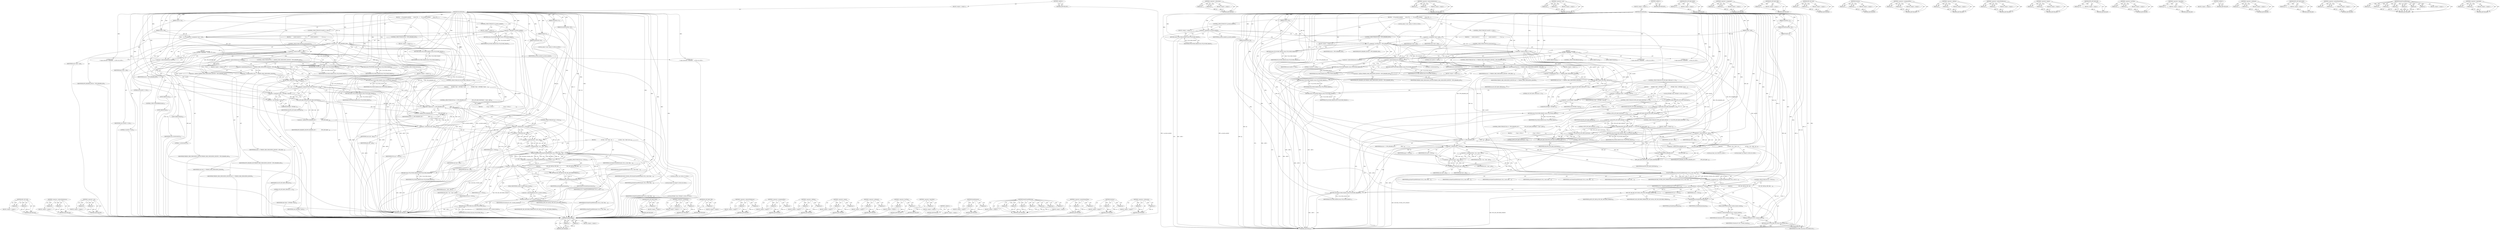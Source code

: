 digraph "&lt;operator&gt;.logicalAnd" {
vulnerable_242 [label=<(METHOD,PKT_SET_SRC)>];
vulnerable_243 [label=<(PARAM,p1)>];
vulnerable_244 [label=<(PARAM,p2)>];
vulnerable_245 [label=<(BLOCK,&lt;empty&gt;,&lt;empty&gt;)>];
vulnerable_246 [label=<(METHOD_RETURN,ANY)>];
vulnerable_189 [label=<(METHOD,&lt;operator&gt;.indirectIndexAccess)>];
vulnerable_190 [label=<(PARAM,p1)>];
vulnerable_191 [label=<(PARAM,p2)>];
vulnerable_192 [label=<(BLOCK,&lt;empty&gt;,&lt;empty&gt;)>];
vulnerable_193 [label=<(METHOD_RETURN,ANY)>];
vulnerable_213 [label=<(METHOD,&lt;operator&gt;.cast)>];
vulnerable_214 [label=<(PARAM,p1)>];
vulnerable_215 [label=<(PARAM,p2)>];
vulnerable_216 [label=<(BLOCK,&lt;empty&gt;,&lt;empty&gt;)>];
vulnerable_217 [label=<(METHOD_RETURN,ANY)>];
vulnerable_6 [label=<(METHOD,&lt;global&gt;)<SUB>1</SUB>>];
vulnerable_7 [label=<(BLOCK,&lt;empty&gt;,&lt;empty&gt;)<SUB>1</SUB>>];
vulnerable_8 [label=<(METHOD,DecodeTeredo)<SUB>1</SUB>>];
vulnerable_9 [label=<(PARAM,ThreadVars *tv)<SUB>1</SUB>>];
vulnerable_10 [label=<(PARAM,DecodeThreadVars *dtv)<SUB>1</SUB>>];
vulnerable_11 [label=<(PARAM,Packet *p)<SUB>1</SUB>>];
vulnerable_12 [label=<(PARAM,uint8_t *pkt)<SUB>1</SUB>>];
vulnerable_13 [label=<(PARAM,uint16_t len)<SUB>1</SUB>>];
vulnerable_14 [label=<(PARAM,PacketQueue *pq)<SUB>1</SUB>>];
vulnerable_15 [label=<(BLOCK,{
    if (!g_teredo_enabled)
        return TM_...,{
    if (!g_teredo_enabled)
        return TM_...)<SUB>2</SUB>>];
vulnerable_16 [label=<(CONTROL_STRUCTURE,IF,if (!g_teredo_enabled))<SUB>3</SUB>>];
vulnerable_17 [label=<(&lt;operator&gt;.logicalNot,!g_teredo_enabled)<SUB>3</SUB>>];
vulnerable_18 [label=<(IDENTIFIER,g_teredo_enabled,!g_teredo_enabled)<SUB>3</SUB>>];
vulnerable_19 [label=<(BLOCK,&lt;empty&gt;,&lt;empty&gt;)<SUB>4</SUB>>];
vulnerable_20 [label=<(RETURN,return TM_ECODE_FAILED;,return TM_ECODE_FAILED;)<SUB>4</SUB>>];
vulnerable_21 [label=<(IDENTIFIER,TM_ECODE_FAILED,return TM_ECODE_FAILED;)<SUB>4</SUB>>];
vulnerable_22 [label="<(LOCAL,uint8_t* start: uint8_t*)<SUB>6</SUB>>"];
vulnerable_23 [label=<(&lt;operator&gt;.assignment,*start = pkt)<SUB>6</SUB>>];
vulnerable_24 [label=<(IDENTIFIER,start,*start = pkt)<SUB>6</SUB>>];
vulnerable_25 [label=<(IDENTIFIER,pkt,*start = pkt)<SUB>6</SUB>>];
vulnerable_26 [label=<(CONTROL_STRUCTURE,IF,if (len &lt; IPV6_HEADER_LEN))<SUB>9</SUB>>];
vulnerable_27 [label=<(&lt;operator&gt;.lessThan,len &lt; IPV6_HEADER_LEN)<SUB>9</SUB>>];
vulnerable_28 [label=<(IDENTIFIER,len,len &lt; IPV6_HEADER_LEN)<SUB>9</SUB>>];
vulnerable_29 [label=<(IDENTIFIER,IPV6_HEADER_LEN,len &lt; IPV6_HEADER_LEN)<SUB>9</SUB>>];
vulnerable_30 [label=<(BLOCK,&lt;empty&gt;,&lt;empty&gt;)<SUB>10</SUB>>];
vulnerable_31 [label=<(RETURN,return TM_ECODE_FAILED;,return TM_ECODE_FAILED;)<SUB>10</SUB>>];
vulnerable_32 [label=<(IDENTIFIER,TM_ECODE_FAILED,return TM_ECODE_FAILED;)<SUB>10</SUB>>];
vulnerable_33 [label=<(CONTROL_STRUCTURE,IF,if (start[0] == 0x0))<SUB>15</SUB>>];
vulnerable_34 [label=<(&lt;operator&gt;.equals,start[0] == 0x0)<SUB>15</SUB>>];
vulnerable_35 [label=<(&lt;operator&gt;.indirectIndexAccess,start[0])<SUB>15</SUB>>];
vulnerable_36 [label=<(IDENTIFIER,start,start[0] == 0x0)<SUB>15</SUB>>];
vulnerable_37 [label=<(LITERAL,0,start[0] == 0x0)<SUB>15</SUB>>];
vulnerable_38 [label=<(LITERAL,0x0,start[0] == 0x0)<SUB>15</SUB>>];
vulnerable_39 [label=<(BLOCK,{
        switch (start[1]) {
            /* or...,{
        switch (start[1]) {
            /* or...)<SUB>15</SUB>>];
vulnerable_40 [label=<(CONTROL_STRUCTURE,SWITCH,switch(start[1]))<SUB>16</SUB>>];
vulnerable_41 [label=<(&lt;operator&gt;.indirectIndexAccess,start[1])<SUB>16</SUB>>];
vulnerable_42 [label=<(IDENTIFIER,start,switch(start[1]))<SUB>16</SUB>>];
vulnerable_43 [label=<(LITERAL,1,switch(start[1]))<SUB>16</SUB>>];
vulnerable_44 [label="<(BLOCK,{
            /* origin indication: compatible ...,{
            /* origin indication: compatible ...)<SUB>16</SUB>>"];
vulnerable_45 [label=<(JUMP_TARGET,case)<SUB>18</SUB>>];
vulnerable_46 [label="<(LITERAL,0x0,{
            /* origin indication: compatible ...)<SUB>18</SUB>>"];
vulnerable_47 [label=<(CONTROL_STRUCTURE,IF,if (len &gt;= TEREDO_ORIG_INDICATION_LENGTH + IPV6_HEADER_LEN))<SUB>20</SUB>>];
vulnerable_48 [label=<(&lt;operator&gt;.greaterEqualsThan,len &gt;= TEREDO_ORIG_INDICATION_LENGTH + IPV6_HEA...)<SUB>20</SUB>>];
vulnerable_49 [label=<(IDENTIFIER,len,len &gt;= TEREDO_ORIG_INDICATION_LENGTH + IPV6_HEA...)<SUB>20</SUB>>];
vulnerable_50 [label=<(&lt;operator&gt;.addition,TEREDO_ORIG_INDICATION_LENGTH + IPV6_HEADER_LEN)<SUB>20</SUB>>];
vulnerable_51 [label=<(IDENTIFIER,TEREDO_ORIG_INDICATION_LENGTH,TEREDO_ORIG_INDICATION_LENGTH + IPV6_HEADER_LEN)<SUB>20</SUB>>];
vulnerable_52 [label=<(IDENTIFIER,IPV6_HEADER_LEN,TEREDO_ORIG_INDICATION_LENGTH + IPV6_HEADER_LEN)<SUB>20</SUB>>];
vulnerable_53 [label=<(BLOCK,&lt;empty&gt;,&lt;empty&gt;)<SUB>21</SUB>>];
vulnerable_54 [label=<(&lt;operator&gt;.assignmentPlus,start += TEREDO_ORIG_INDICATION_LENGTH)<SUB>21</SUB>>];
vulnerable_55 [label=<(IDENTIFIER,start,start += TEREDO_ORIG_INDICATION_LENGTH)<SUB>21</SUB>>];
vulnerable_56 [label=<(IDENTIFIER,TEREDO_ORIG_INDICATION_LENGTH,start += TEREDO_ORIG_INDICATION_LENGTH)<SUB>21</SUB>>];
vulnerable_57 [label=<(CONTROL_STRUCTURE,ELSE,else)<SUB>23</SUB>>];
vulnerable_58 [label=<(BLOCK,&lt;empty&gt;,&lt;empty&gt;)<SUB>23</SUB>>];
vulnerable_59 [label=<(RETURN,return TM_ECODE_FAILED;,return TM_ECODE_FAILED;)<SUB>23</SUB>>];
vulnerable_60 [label=<(IDENTIFIER,TM_ECODE_FAILED,return TM_ECODE_FAILED;)<SUB>23</SUB>>];
vulnerable_61 [label=<(CONTROL_STRUCTURE,BREAK,break;)<SUB>24</SUB>>];
vulnerable_62 [label=<(JUMP_TARGET,case)<SUB>26</SUB>>];
vulnerable_63 [label="<(LITERAL,0x1,{
            /* origin indication: compatible ...)<SUB>26</SUB>>"];
vulnerable_64 [label=<(RETURN,return TM_ECODE_FAILED;,return TM_ECODE_FAILED;)<SUB>27</SUB>>];
vulnerable_65 [label=<(IDENTIFIER,TM_ECODE_FAILED,return TM_ECODE_FAILED;)<SUB>27</SUB>>];
vulnerable_66 [label=<(JUMP_TARGET,default)<SUB>29</SUB>>];
vulnerable_67 [label=<(RETURN,return TM_ECODE_FAILED;,return TM_ECODE_FAILED;)<SUB>30</SUB>>];
vulnerable_68 [label=<(IDENTIFIER,TM_ECODE_FAILED,return TM_ECODE_FAILED;)<SUB>30</SUB>>];
vulnerable_69 [label=<(CONTROL_STRUCTURE,IF,if (IP_GET_RAW_VER(start) == 6))<SUB>42</SUB>>];
vulnerable_70 [label=<(&lt;operator&gt;.equals,IP_GET_RAW_VER(start) == 6)<SUB>42</SUB>>];
vulnerable_71 [label=<(IP_GET_RAW_VER,IP_GET_RAW_VER(start))<SUB>42</SUB>>];
vulnerable_72 [label=<(IDENTIFIER,start,IP_GET_RAW_VER(start))<SUB>42</SUB>>];
vulnerable_73 [label=<(LITERAL,6,IP_GET_RAW_VER(start) == 6)<SUB>42</SUB>>];
vulnerable_74 [label=<(BLOCK,{
         IPV6Hdr *thdr = (IPV6Hdr *)start;
  ...,{
         IPV6Hdr *thdr = (IPV6Hdr *)start;
  ...)<SUB>42</SUB>>];
vulnerable_75 [label="<(LOCAL,IPV6Hdr* thdr: IPV6Hdr*)<SUB>43</SUB>>"];
vulnerable_76 [label=<(&lt;operator&gt;.assignment,*thdr = (IPV6Hdr *)start)<SUB>43</SUB>>];
vulnerable_77 [label=<(IDENTIFIER,thdr,*thdr = (IPV6Hdr *)start)<SUB>43</SUB>>];
vulnerable_78 [label=<(&lt;operator&gt;.cast,(IPV6Hdr *)start)<SUB>43</SUB>>];
vulnerable_79 [label=<(UNKNOWN,IPV6Hdr *,IPV6Hdr *)<SUB>43</SUB>>];
vulnerable_80 [label=<(IDENTIFIER,start,(IPV6Hdr *)start)<SUB>43</SUB>>];
vulnerable_81 [label=<(CONTROL_STRUCTURE,IF,if (len ==  IPV6_HEADER_LEN +
                 IPV6_GET_RAW_PLEN(thdr) + (start - pkt)))<SUB>44</SUB>>];
vulnerable_82 [label=<(&lt;operator&gt;.equals,len ==  IPV6_HEADER_LEN +
                 IPV6...)<SUB>44</SUB>>];
vulnerable_83 [label=<(IDENTIFIER,len,len ==  IPV6_HEADER_LEN +
                 IPV6...)<SUB>44</SUB>>];
vulnerable_84 [label=<(&lt;operator&gt;.addition,IPV6_HEADER_LEN +
                 IPV6_GET_RAW...)<SUB>44</SUB>>];
vulnerable_85 [label=<(&lt;operator&gt;.addition,IPV6_HEADER_LEN +
                 IPV6_GET_RAW...)<SUB>44</SUB>>];
vulnerable_86 [label=<(IDENTIFIER,IPV6_HEADER_LEN,IPV6_HEADER_LEN +
                 IPV6_GET_RAW...)<SUB>44</SUB>>];
vulnerable_87 [label=<(IPV6_GET_RAW_PLEN,IPV6_GET_RAW_PLEN(thdr))<SUB>45</SUB>>];
vulnerable_88 [label=<(IDENTIFIER,thdr,IPV6_GET_RAW_PLEN(thdr))<SUB>45</SUB>>];
vulnerable_89 [label=<(&lt;operator&gt;.subtraction,start - pkt)<SUB>45</SUB>>];
vulnerable_90 [label=<(IDENTIFIER,start,start - pkt)<SUB>45</SUB>>];
vulnerable_91 [label=<(IDENTIFIER,pkt,start - pkt)<SUB>45</SUB>>];
vulnerable_92 [label=<(BLOCK,{
             if (pq != NULL) {
              ...,{
             if (pq != NULL) {
              ...)<SUB>45</SUB>>];
vulnerable_93 [label=<(CONTROL_STRUCTURE,IF,if (pq != NULL))<SUB>46</SUB>>];
vulnerable_94 [label=<(&lt;operator&gt;.notEquals,pq != NULL)<SUB>46</SUB>>];
vulnerable_95 [label=<(IDENTIFIER,pq,pq != NULL)<SUB>46</SUB>>];
vulnerable_96 [label=<(IDENTIFIER,NULL,pq != NULL)<SUB>46</SUB>>];
vulnerable_97 [label=<(BLOCK,{
                 int blen = len - (start - pk...,{
                 int blen = len - (start - pk...)<SUB>46</SUB>>];
vulnerable_98 [label="<(LOCAL,int blen: int)<SUB>47</SUB>>"];
vulnerable_99 [label=<(&lt;operator&gt;.assignment,blen = len - (start - pkt))<SUB>47</SUB>>];
vulnerable_100 [label=<(IDENTIFIER,blen,blen = len - (start - pkt))<SUB>47</SUB>>];
vulnerable_101 [label=<(&lt;operator&gt;.subtraction,len - (start - pkt))<SUB>47</SUB>>];
vulnerable_102 [label=<(IDENTIFIER,len,len - (start - pkt))<SUB>47</SUB>>];
vulnerable_103 [label=<(&lt;operator&gt;.subtraction,start - pkt)<SUB>47</SUB>>];
vulnerable_104 [label=<(IDENTIFIER,start,start - pkt)<SUB>47</SUB>>];
vulnerable_105 [label=<(IDENTIFIER,pkt,start - pkt)<SUB>47</SUB>>];
vulnerable_106 [label="<(LOCAL,Packet* tp: Packet*)<SUB>49</SUB>>"];
vulnerable_107 [label=<(&lt;operator&gt;.assignment,*tp = PacketTunnelPktSetup(tv, dtv, p, start, b...)<SUB>49</SUB>>];
vulnerable_108 [label=<(IDENTIFIER,tp,*tp = PacketTunnelPktSetup(tv, dtv, p, start, b...)<SUB>49</SUB>>];
vulnerable_109 [label=<(PacketTunnelPktSetup,PacketTunnelPktSetup(tv, dtv, p, start, blen,
 ...)<SUB>49</SUB>>];
vulnerable_110 [label=<(IDENTIFIER,tv,PacketTunnelPktSetup(tv, dtv, p, start, blen,
 ...)<SUB>49</SUB>>];
vulnerable_111 [label=<(IDENTIFIER,dtv,PacketTunnelPktSetup(tv, dtv, p, start, blen,
 ...)<SUB>49</SUB>>];
vulnerable_112 [label=<(IDENTIFIER,p,PacketTunnelPktSetup(tv, dtv, p, start, blen,
 ...)<SUB>49</SUB>>];
vulnerable_113 [label=<(IDENTIFIER,start,PacketTunnelPktSetup(tv, dtv, p, start, blen,
 ...)<SUB>49</SUB>>];
vulnerable_114 [label=<(IDENTIFIER,blen,PacketTunnelPktSetup(tv, dtv, p, start, blen,
 ...)<SUB>49</SUB>>];
vulnerable_115 [label=<(IDENTIFIER,DECODE_TUNNEL_IPV6,PacketTunnelPktSetup(tv, dtv, p, start, blen,
 ...)<SUB>50</SUB>>];
vulnerable_116 [label=<(IDENTIFIER,pq,PacketTunnelPktSetup(tv, dtv, p, start, blen,
 ...)<SUB>50</SUB>>];
vulnerable_117 [label=<(CONTROL_STRUCTURE,IF,if (tp != NULL))<SUB>51</SUB>>];
vulnerable_118 [label=<(&lt;operator&gt;.notEquals,tp != NULL)<SUB>51</SUB>>];
vulnerable_119 [label=<(IDENTIFIER,tp,tp != NULL)<SUB>51</SUB>>];
vulnerable_120 [label=<(IDENTIFIER,NULL,tp != NULL)<SUB>51</SUB>>];
vulnerable_121 [label=<(BLOCK,{
                     PKT_SET_SRC(tp, PKT_SRC_...,{
                     PKT_SET_SRC(tp, PKT_SRC_...)<SUB>51</SUB>>];
vulnerable_122 [label=<(PKT_SET_SRC,PKT_SET_SRC(tp, PKT_SRC_DECODER_TEREDO))<SUB>52</SUB>>];
vulnerable_123 [label=<(IDENTIFIER,tp,PKT_SET_SRC(tp, PKT_SRC_DECODER_TEREDO))<SUB>52</SUB>>];
vulnerable_124 [label=<(IDENTIFIER,PKT_SRC_DECODER_TEREDO,PKT_SET_SRC(tp, PKT_SRC_DECODER_TEREDO))<SUB>52</SUB>>];
vulnerable_125 [label=<(PacketEnqueue,PacketEnqueue(pq,tp))<SUB>54</SUB>>];
vulnerable_126 [label=<(IDENTIFIER,pq,PacketEnqueue(pq,tp))<SUB>54</SUB>>];
vulnerable_127 [label=<(IDENTIFIER,tp,PacketEnqueue(pq,tp))<SUB>54</SUB>>];
vulnerable_128 [label=<(StatsIncr,StatsIncr(tv, dtv-&gt;counter_teredo))<SUB>55</SUB>>];
vulnerable_129 [label=<(IDENTIFIER,tv,StatsIncr(tv, dtv-&gt;counter_teredo))<SUB>55</SUB>>];
vulnerable_130 [label=<(&lt;operator&gt;.indirectFieldAccess,dtv-&gt;counter_teredo)<SUB>55</SUB>>];
vulnerable_131 [label=<(IDENTIFIER,dtv,StatsIncr(tv, dtv-&gt;counter_teredo))<SUB>55</SUB>>];
vulnerable_132 [label=<(FIELD_IDENTIFIER,counter_teredo,counter_teredo)<SUB>55</SUB>>];
vulnerable_133 [label=<(RETURN,return TM_ECODE_OK;,return TM_ECODE_OK;)<SUB>56</SUB>>];
vulnerable_134 [label=<(IDENTIFIER,TM_ECODE_OK,return TM_ECODE_OK;)<SUB>56</SUB>>];
vulnerable_135 [label=<(RETURN,return TM_ECODE_FAILED;,return TM_ECODE_FAILED;)<SUB>60</SUB>>];
vulnerable_136 [label=<(IDENTIFIER,TM_ECODE_FAILED,return TM_ECODE_FAILED;)<SUB>60</SUB>>];
vulnerable_137 [label=<(RETURN,return TM_ECODE_FAILED;,return TM_ECODE_FAILED;)<SUB>63</SUB>>];
vulnerable_138 [label=<(IDENTIFIER,TM_ECODE_FAILED,return TM_ECODE_FAILED;)<SUB>63</SUB>>];
vulnerable_139 [label=<(METHOD_RETURN,int)<SUB>1</SUB>>];
vulnerable_141 [label=<(METHOD_RETURN,ANY)<SUB>1</SUB>>];
vulnerable_218 [label=<(METHOD,IPV6_GET_RAW_PLEN)>];
vulnerable_219 [label=<(PARAM,p1)>];
vulnerable_220 [label=<(BLOCK,&lt;empty&gt;,&lt;empty&gt;)>];
vulnerable_221 [label=<(METHOD_RETURN,ANY)>];
vulnerable_174 [label=<(METHOD,&lt;operator&gt;.assignment)>];
vulnerable_175 [label=<(PARAM,p1)>];
vulnerable_176 [label=<(PARAM,p2)>];
vulnerable_177 [label=<(BLOCK,&lt;empty&gt;,&lt;empty&gt;)>];
vulnerable_178 [label=<(METHOD_RETURN,ANY)>];
vulnerable_209 [label=<(METHOD,IP_GET_RAW_VER)>];
vulnerable_210 [label=<(PARAM,p1)>];
vulnerable_211 [label=<(BLOCK,&lt;empty&gt;,&lt;empty&gt;)>];
vulnerable_212 [label=<(METHOD_RETURN,ANY)>];
vulnerable_257 [label=<(METHOD,&lt;operator&gt;.indirectFieldAccess)>];
vulnerable_258 [label=<(PARAM,p1)>];
vulnerable_259 [label=<(PARAM,p2)>];
vulnerable_260 [label=<(BLOCK,&lt;empty&gt;,&lt;empty&gt;)>];
vulnerable_261 [label=<(METHOD_RETURN,ANY)>];
vulnerable_204 [label=<(METHOD,&lt;operator&gt;.assignmentPlus)>];
vulnerable_205 [label=<(PARAM,p1)>];
vulnerable_206 [label=<(PARAM,p2)>];
vulnerable_207 [label=<(BLOCK,&lt;empty&gt;,&lt;empty&gt;)>];
vulnerable_208 [label=<(METHOD_RETURN,ANY)>];
vulnerable_199 [label=<(METHOD,&lt;operator&gt;.addition)>];
vulnerable_200 [label=<(PARAM,p1)>];
vulnerable_201 [label=<(PARAM,p2)>];
vulnerable_202 [label=<(BLOCK,&lt;empty&gt;,&lt;empty&gt;)>];
vulnerable_203 [label=<(METHOD_RETURN,ANY)>];
vulnerable_184 [label=<(METHOD,&lt;operator&gt;.equals)>];
vulnerable_185 [label=<(PARAM,p1)>];
vulnerable_186 [label=<(PARAM,p2)>];
vulnerable_187 [label=<(BLOCK,&lt;empty&gt;,&lt;empty&gt;)>];
vulnerable_188 [label=<(METHOD_RETURN,ANY)>];
vulnerable_227 [label=<(METHOD,&lt;operator&gt;.notEquals)>];
vulnerable_228 [label=<(PARAM,p1)>];
vulnerable_229 [label=<(PARAM,p2)>];
vulnerable_230 [label=<(BLOCK,&lt;empty&gt;,&lt;empty&gt;)>];
vulnerable_231 [label=<(METHOD_RETURN,ANY)>];
vulnerable_179 [label=<(METHOD,&lt;operator&gt;.lessThan)>];
vulnerable_180 [label=<(PARAM,p1)>];
vulnerable_181 [label=<(PARAM,p2)>];
vulnerable_182 [label=<(BLOCK,&lt;empty&gt;,&lt;empty&gt;)>];
vulnerable_183 [label=<(METHOD_RETURN,ANY)>];
vulnerable_170 [label=<(METHOD,&lt;operator&gt;.logicalNot)>];
vulnerable_171 [label=<(PARAM,p1)>];
vulnerable_172 [label=<(BLOCK,&lt;empty&gt;,&lt;empty&gt;)>];
vulnerable_173 [label=<(METHOD_RETURN,ANY)>];
vulnerable_164 [label=<(METHOD,&lt;global&gt;)<SUB>1</SUB>>];
vulnerable_165 [label=<(BLOCK,&lt;empty&gt;,&lt;empty&gt;)>];
vulnerable_166 [label=<(METHOD_RETURN,ANY)>];
vulnerable_247 [label=<(METHOD,PacketEnqueue)>];
vulnerable_248 [label=<(PARAM,p1)>];
vulnerable_249 [label=<(PARAM,p2)>];
vulnerable_250 [label=<(BLOCK,&lt;empty&gt;,&lt;empty&gt;)>];
vulnerable_251 [label=<(METHOD_RETURN,ANY)>];
vulnerable_232 [label=<(METHOD,PacketTunnelPktSetup)>];
vulnerable_233 [label=<(PARAM,p1)>];
vulnerable_234 [label=<(PARAM,p2)>];
vulnerable_235 [label=<(PARAM,p3)>];
vulnerable_236 [label=<(PARAM,p4)>];
vulnerable_237 [label=<(PARAM,p5)>];
vulnerable_238 [label=<(PARAM,p6)>];
vulnerable_239 [label=<(PARAM,p7)>];
vulnerable_240 [label=<(BLOCK,&lt;empty&gt;,&lt;empty&gt;)>];
vulnerable_241 [label=<(METHOD_RETURN,ANY)>];
vulnerable_194 [label=<(METHOD,&lt;operator&gt;.greaterEqualsThan)>];
vulnerable_195 [label=<(PARAM,p1)>];
vulnerable_196 [label=<(PARAM,p2)>];
vulnerable_197 [label=<(BLOCK,&lt;empty&gt;,&lt;empty&gt;)>];
vulnerable_198 [label=<(METHOD_RETURN,ANY)>];
vulnerable_252 [label=<(METHOD,StatsIncr)>];
vulnerable_253 [label=<(PARAM,p1)>];
vulnerable_254 [label=<(PARAM,p2)>];
vulnerable_255 [label=<(BLOCK,&lt;empty&gt;,&lt;empty&gt;)>];
vulnerable_256 [label=<(METHOD_RETURN,ANY)>];
vulnerable_222 [label=<(METHOD,&lt;operator&gt;.subtraction)>];
vulnerable_223 [label=<(PARAM,p1)>];
vulnerable_224 [label=<(PARAM,p2)>];
vulnerable_225 [label=<(BLOCK,&lt;empty&gt;,&lt;empty&gt;)>];
vulnerable_226 [label=<(METHOD_RETURN,ANY)>];
fixed_281 [label=<(METHOD,PacketEnqueue)>];
fixed_282 [label=<(PARAM,p1)>];
fixed_283 [label=<(PARAM,p2)>];
fixed_284 [label=<(BLOCK,&lt;empty&gt;,&lt;empty&gt;)>];
fixed_285 [label=<(METHOD_RETURN,ANY)>];
fixed_256 [label=<(METHOD,&lt;operator&gt;.subtraction)>];
fixed_257 [label=<(PARAM,p1)>];
fixed_258 [label=<(PARAM,p2)>];
fixed_259 [label=<(BLOCK,&lt;empty&gt;,&lt;empty&gt;)>];
fixed_260 [label=<(METHOD_RETURN,ANY)>];
fixed_210 [label=<(METHOD,&lt;operator&gt;.indirectIndexAccess)>];
fixed_211 [label=<(PARAM,p1)>];
fixed_212 [label=<(PARAM,p2)>];
fixed_213 [label=<(BLOCK,&lt;empty&gt;,&lt;empty&gt;)>];
fixed_214 [label=<(METHOD_RETURN,ANY)>];
fixed_234 [label=<(METHOD,&lt;operator&gt;.cast)>];
fixed_235 [label=<(PARAM,p1)>];
fixed_236 [label=<(PARAM,p2)>];
fixed_237 [label=<(BLOCK,&lt;empty&gt;,&lt;empty&gt;)>];
fixed_238 [label=<(METHOD_RETURN,ANY)>];
fixed_6 [label=<(METHOD,&lt;global&gt;)<SUB>1</SUB>>];
fixed_7 [label=<(BLOCK,&lt;empty&gt;,&lt;empty&gt;)<SUB>1</SUB>>];
fixed_8 [label=<(METHOD,DecodeTeredo)<SUB>1</SUB>>];
fixed_9 [label=<(PARAM,ThreadVars *tv)<SUB>1</SUB>>];
fixed_10 [label=<(PARAM,DecodeThreadVars *dtv)<SUB>1</SUB>>];
fixed_11 [label=<(PARAM,Packet *p)<SUB>1</SUB>>];
fixed_12 [label=<(PARAM,uint8_t *pkt)<SUB>1</SUB>>];
fixed_13 [label=<(PARAM,uint16_t len)<SUB>1</SUB>>];
fixed_14 [label=<(PARAM,PacketQueue *pq)<SUB>1</SUB>>];
fixed_15 [label=<(BLOCK,{
    if (!g_teredo_enabled)
        return TM_...,{
    if (!g_teredo_enabled)
        return TM_...)<SUB>2</SUB>>];
fixed_16 [label=<(CONTROL_STRUCTURE,IF,if (!g_teredo_enabled))<SUB>3</SUB>>];
fixed_17 [label=<(&lt;operator&gt;.logicalNot,!g_teredo_enabled)<SUB>3</SUB>>];
fixed_18 [label=<(IDENTIFIER,g_teredo_enabled,!g_teredo_enabled)<SUB>3</SUB>>];
fixed_19 [label=<(BLOCK,&lt;empty&gt;,&lt;empty&gt;)<SUB>4</SUB>>];
fixed_20 [label=<(RETURN,return TM_ECODE_FAILED;,return TM_ECODE_FAILED;)<SUB>4</SUB>>];
fixed_21 [label=<(IDENTIFIER,TM_ECODE_FAILED,return TM_ECODE_FAILED;)<SUB>4</SUB>>];
fixed_22 [label="<(LOCAL,uint8_t* start: uint8_t*)<SUB>6</SUB>>"];
fixed_23 [label=<(&lt;operator&gt;.assignment,*start = pkt)<SUB>6</SUB>>];
fixed_24 [label=<(IDENTIFIER,start,*start = pkt)<SUB>6</SUB>>];
fixed_25 [label=<(IDENTIFIER,pkt,*start = pkt)<SUB>6</SUB>>];
fixed_26 [label=<(CONTROL_STRUCTURE,IF,if (len &lt; IPV6_HEADER_LEN))<SUB>9</SUB>>];
fixed_27 [label=<(&lt;operator&gt;.lessThan,len &lt; IPV6_HEADER_LEN)<SUB>9</SUB>>];
fixed_28 [label=<(IDENTIFIER,len,len &lt; IPV6_HEADER_LEN)<SUB>9</SUB>>];
fixed_29 [label=<(IDENTIFIER,IPV6_HEADER_LEN,len &lt; IPV6_HEADER_LEN)<SUB>9</SUB>>];
fixed_30 [label=<(BLOCK,&lt;empty&gt;,&lt;empty&gt;)<SUB>10</SUB>>];
fixed_31 [label=<(RETURN,return TM_ECODE_FAILED;,return TM_ECODE_FAILED;)<SUB>10</SUB>>];
fixed_32 [label=<(IDENTIFIER,TM_ECODE_FAILED,return TM_ECODE_FAILED;)<SUB>10</SUB>>];
fixed_33 [label=<(CONTROL_STRUCTURE,IF,if (start[0] == 0x0))<SUB>15</SUB>>];
fixed_34 [label=<(&lt;operator&gt;.equals,start[0] == 0x0)<SUB>15</SUB>>];
fixed_35 [label=<(&lt;operator&gt;.indirectIndexAccess,start[0])<SUB>15</SUB>>];
fixed_36 [label=<(IDENTIFIER,start,start[0] == 0x0)<SUB>15</SUB>>];
fixed_37 [label=<(LITERAL,0,start[0] == 0x0)<SUB>15</SUB>>];
fixed_38 [label=<(LITERAL,0x0,start[0] == 0x0)<SUB>15</SUB>>];
fixed_39 [label=<(BLOCK,{
        switch (start[1]) {
            /* or...,{
        switch (start[1]) {
            /* or...)<SUB>15</SUB>>];
fixed_40 [label=<(CONTROL_STRUCTURE,SWITCH,switch(start[1]))<SUB>16</SUB>>];
fixed_41 [label=<(&lt;operator&gt;.indirectIndexAccess,start[1])<SUB>16</SUB>>];
fixed_42 [label=<(IDENTIFIER,start,switch(start[1]))<SUB>16</SUB>>];
fixed_43 [label=<(LITERAL,1,switch(start[1]))<SUB>16</SUB>>];
fixed_44 [label="<(BLOCK,{
            /* origin indication: compatible ...,{
            /* origin indication: compatible ...)<SUB>16</SUB>>"];
fixed_45 [label=<(JUMP_TARGET,case)<SUB>18</SUB>>];
fixed_46 [label="<(LITERAL,0x0,{
            /* origin indication: compatible ...)<SUB>18</SUB>>"];
fixed_47 [label=<(CONTROL_STRUCTURE,IF,if (len &gt;= TEREDO_ORIG_INDICATION_LENGTH + IPV6_HEADER_LEN))<SUB>20</SUB>>];
fixed_48 [label=<(&lt;operator&gt;.greaterEqualsThan,len &gt;= TEREDO_ORIG_INDICATION_LENGTH + IPV6_HEA...)<SUB>20</SUB>>];
fixed_49 [label=<(IDENTIFIER,len,len &gt;= TEREDO_ORIG_INDICATION_LENGTH + IPV6_HEA...)<SUB>20</SUB>>];
fixed_50 [label=<(&lt;operator&gt;.addition,TEREDO_ORIG_INDICATION_LENGTH + IPV6_HEADER_LEN)<SUB>20</SUB>>];
fixed_51 [label=<(IDENTIFIER,TEREDO_ORIG_INDICATION_LENGTH,TEREDO_ORIG_INDICATION_LENGTH + IPV6_HEADER_LEN)<SUB>20</SUB>>];
fixed_52 [label=<(IDENTIFIER,IPV6_HEADER_LEN,TEREDO_ORIG_INDICATION_LENGTH + IPV6_HEADER_LEN)<SUB>20</SUB>>];
fixed_53 [label=<(BLOCK,&lt;empty&gt;,&lt;empty&gt;)<SUB>21</SUB>>];
fixed_54 [label=<(&lt;operator&gt;.assignmentPlus,start += TEREDO_ORIG_INDICATION_LENGTH)<SUB>21</SUB>>];
fixed_55 [label=<(IDENTIFIER,start,start += TEREDO_ORIG_INDICATION_LENGTH)<SUB>21</SUB>>];
fixed_56 [label=<(IDENTIFIER,TEREDO_ORIG_INDICATION_LENGTH,start += TEREDO_ORIG_INDICATION_LENGTH)<SUB>21</SUB>>];
fixed_57 [label=<(CONTROL_STRUCTURE,ELSE,else)<SUB>23</SUB>>];
fixed_58 [label=<(BLOCK,&lt;empty&gt;,&lt;empty&gt;)<SUB>23</SUB>>];
fixed_59 [label=<(RETURN,return TM_ECODE_FAILED;,return TM_ECODE_FAILED;)<SUB>23</SUB>>];
fixed_60 [label=<(IDENTIFIER,TM_ECODE_FAILED,return TM_ECODE_FAILED;)<SUB>23</SUB>>];
fixed_61 [label=<(CONTROL_STRUCTURE,BREAK,break;)<SUB>24</SUB>>];
fixed_62 [label=<(JUMP_TARGET,case)<SUB>26</SUB>>];
fixed_63 [label="<(LITERAL,0x1,{
            /* origin indication: compatible ...)<SUB>26</SUB>>"];
fixed_64 [label=<(RETURN,return TM_ECODE_FAILED;,return TM_ECODE_FAILED;)<SUB>27</SUB>>];
fixed_65 [label=<(IDENTIFIER,TM_ECODE_FAILED,return TM_ECODE_FAILED;)<SUB>27</SUB>>];
fixed_66 [label=<(JUMP_TARGET,default)<SUB>29</SUB>>];
fixed_67 [label=<(RETURN,return TM_ECODE_FAILED;,return TM_ECODE_FAILED;)<SUB>30</SUB>>];
fixed_68 [label=<(IDENTIFIER,TM_ECODE_FAILED,return TM_ECODE_FAILED;)<SUB>30</SUB>>];
fixed_69 [label=<(CONTROL_STRUCTURE,IF,if (IP_GET_RAW_VER(start) == 6))<SUB>47</SUB>>];
fixed_70 [label=<(&lt;operator&gt;.equals,IP_GET_RAW_VER(start) == 6)<SUB>47</SUB>>];
fixed_71 [label=<(IP_GET_RAW_VER,IP_GET_RAW_VER(start))<SUB>47</SUB>>];
fixed_72 [label=<(IDENTIFIER,start,IP_GET_RAW_VER(start))<SUB>47</SUB>>];
fixed_73 [label=<(LITERAL,6,IP_GET_RAW_VER(start) == 6)<SUB>47</SUB>>];
fixed_74 [label=<(BLOCK,{
         IPV6Hdr *thdr = (IPV6Hdr *)start;

 ...,{
         IPV6Hdr *thdr = (IPV6Hdr *)start;

 ...)<SUB>47</SUB>>];
fixed_75 [label="<(LOCAL,IPV6Hdr* thdr: IPV6Hdr*)<SUB>48</SUB>>"];
fixed_76 [label=<(&lt;operator&gt;.assignment,*thdr = (IPV6Hdr *)start)<SUB>48</SUB>>];
fixed_77 [label=<(IDENTIFIER,thdr,*thdr = (IPV6Hdr *)start)<SUB>48</SUB>>];
fixed_78 [label=<(&lt;operator&gt;.cast,(IPV6Hdr *)start)<SUB>48</SUB>>];
fixed_79 [label=<(UNKNOWN,IPV6Hdr *,IPV6Hdr *)<SUB>48</SUB>>];
fixed_80 [label=<(IDENTIFIER,start,(IPV6Hdr *)start)<SUB>48</SUB>>];
fixed_81 [label=<(CONTROL_STRUCTURE,IF,if (IPV6_GET_RAW_HLIM(thdr) == 0))<SUB>51</SUB>>];
fixed_82 [label=<(&lt;operator&gt;.equals,IPV6_GET_RAW_HLIM(thdr) == 0)<SUB>51</SUB>>];
fixed_83 [label=<(IPV6_GET_RAW_HLIM,IPV6_GET_RAW_HLIM(thdr))<SUB>51</SUB>>];
fixed_84 [label=<(IDENTIFIER,thdr,IPV6_GET_RAW_HLIM(thdr))<SUB>51</SUB>>];
fixed_85 [label=<(LITERAL,0,IPV6_GET_RAW_HLIM(thdr) == 0)<SUB>51</SUB>>];
fixed_86 [label=<(BLOCK,&lt;empty&gt;,&lt;empty&gt;)<SUB>52</SUB>>];
fixed_87 [label=<(RETURN,return TM_ECODE_FAILED;,return TM_ECODE_FAILED;)<SUB>52</SUB>>];
fixed_88 [label=<(IDENTIFIER,TM_ECODE_FAILED,return TM_ECODE_FAILED;)<SUB>52</SUB>>];
fixed_89 [label=<(CONTROL_STRUCTURE,IF,if (IPV6_GET_RAW_NH(thdr) == 0 &amp;&amp; IPV6_GET_RAW_PLEN(thdr) &lt; 8))<SUB>55</SUB>>];
fixed_90 [label=<(&lt;operator&gt;.logicalAnd,IPV6_GET_RAW_NH(thdr) == 0 &amp;&amp; IPV6_GET_RAW_PLEN...)<SUB>55</SUB>>];
fixed_91 [label=<(&lt;operator&gt;.equals,IPV6_GET_RAW_NH(thdr) == 0)<SUB>55</SUB>>];
fixed_92 [label=<(IPV6_GET_RAW_NH,IPV6_GET_RAW_NH(thdr))<SUB>55</SUB>>];
fixed_93 [label=<(IDENTIFIER,thdr,IPV6_GET_RAW_NH(thdr))<SUB>55</SUB>>];
fixed_94 [label=<(LITERAL,0,IPV6_GET_RAW_NH(thdr) == 0)<SUB>55</SUB>>];
fixed_95 [label=<(&lt;operator&gt;.lessThan,IPV6_GET_RAW_PLEN(thdr) &lt; 8)<SUB>55</SUB>>];
fixed_96 [label=<(IPV6_GET_RAW_PLEN,IPV6_GET_RAW_PLEN(thdr))<SUB>55</SUB>>];
fixed_97 [label=<(IDENTIFIER,thdr,IPV6_GET_RAW_PLEN(thdr))<SUB>55</SUB>>];
fixed_98 [label=<(LITERAL,8,IPV6_GET_RAW_PLEN(thdr) &lt; 8)<SUB>55</SUB>>];
fixed_99 [label=<(BLOCK,&lt;empty&gt;,&lt;empty&gt;)<SUB>56</SUB>>];
fixed_100 [label=<(RETURN,return TM_ECODE_FAILED;,return TM_ECODE_FAILED;)<SUB>56</SUB>>];
fixed_101 [label=<(IDENTIFIER,TM_ECODE_FAILED,return TM_ECODE_FAILED;)<SUB>56</SUB>>];
fixed_102 [label=<(CONTROL_STRUCTURE,IF,if (len ==  IPV6_HEADER_LEN +
                 IPV6_GET_RAW_PLEN(thdr) + (start - pkt)))<SUB>58</SUB>>];
fixed_103 [label=<(&lt;operator&gt;.equals,len ==  IPV6_HEADER_LEN +
                 IPV6...)<SUB>58</SUB>>];
fixed_104 [label=<(IDENTIFIER,len,len ==  IPV6_HEADER_LEN +
                 IPV6...)<SUB>58</SUB>>];
fixed_105 [label=<(&lt;operator&gt;.addition,IPV6_HEADER_LEN +
                 IPV6_GET_RAW...)<SUB>58</SUB>>];
fixed_106 [label=<(&lt;operator&gt;.addition,IPV6_HEADER_LEN +
                 IPV6_GET_RAW...)<SUB>58</SUB>>];
fixed_107 [label=<(IDENTIFIER,IPV6_HEADER_LEN,IPV6_HEADER_LEN +
                 IPV6_GET_RAW...)<SUB>58</SUB>>];
fixed_108 [label=<(IPV6_GET_RAW_PLEN,IPV6_GET_RAW_PLEN(thdr))<SUB>59</SUB>>];
fixed_109 [label=<(IDENTIFIER,thdr,IPV6_GET_RAW_PLEN(thdr))<SUB>59</SUB>>];
fixed_110 [label=<(&lt;operator&gt;.subtraction,start - pkt)<SUB>59</SUB>>];
fixed_111 [label=<(IDENTIFIER,start,start - pkt)<SUB>59</SUB>>];
fixed_112 [label=<(IDENTIFIER,pkt,start - pkt)<SUB>59</SUB>>];
fixed_113 [label=<(BLOCK,{
             if (pq != NULL) {
              ...,{
             if (pq != NULL) {
              ...)<SUB>59</SUB>>];
fixed_114 [label=<(CONTROL_STRUCTURE,IF,if (pq != NULL))<SUB>60</SUB>>];
fixed_115 [label=<(&lt;operator&gt;.notEquals,pq != NULL)<SUB>60</SUB>>];
fixed_116 [label=<(IDENTIFIER,pq,pq != NULL)<SUB>60</SUB>>];
fixed_117 [label=<(IDENTIFIER,NULL,pq != NULL)<SUB>60</SUB>>];
fixed_118 [label=<(BLOCK,{
                 int blen = len - (start - pk...,{
                 int blen = len - (start - pk...)<SUB>60</SUB>>];
fixed_119 [label="<(LOCAL,int blen: int)<SUB>61</SUB>>"];
fixed_120 [label=<(&lt;operator&gt;.assignment,blen = len - (start - pkt))<SUB>61</SUB>>];
fixed_121 [label=<(IDENTIFIER,blen,blen = len - (start - pkt))<SUB>61</SUB>>];
fixed_122 [label=<(&lt;operator&gt;.subtraction,len - (start - pkt))<SUB>61</SUB>>];
fixed_123 [label=<(IDENTIFIER,len,len - (start - pkt))<SUB>61</SUB>>];
fixed_124 [label=<(&lt;operator&gt;.subtraction,start - pkt)<SUB>61</SUB>>];
fixed_125 [label=<(IDENTIFIER,start,start - pkt)<SUB>61</SUB>>];
fixed_126 [label=<(IDENTIFIER,pkt,start - pkt)<SUB>61</SUB>>];
fixed_127 [label="<(LOCAL,Packet* tp: Packet*)<SUB>63</SUB>>"];
fixed_128 [label=<(&lt;operator&gt;.assignment,*tp = PacketTunnelPktSetup(tv, dtv, p, start, b...)<SUB>63</SUB>>];
fixed_129 [label=<(IDENTIFIER,tp,*tp = PacketTunnelPktSetup(tv, dtv, p, start, b...)<SUB>63</SUB>>];
fixed_130 [label=<(PacketTunnelPktSetup,PacketTunnelPktSetup(tv, dtv, p, start, blen,
 ...)<SUB>63</SUB>>];
fixed_131 [label=<(IDENTIFIER,tv,PacketTunnelPktSetup(tv, dtv, p, start, blen,
 ...)<SUB>63</SUB>>];
fixed_132 [label=<(IDENTIFIER,dtv,PacketTunnelPktSetup(tv, dtv, p, start, blen,
 ...)<SUB>63</SUB>>];
fixed_133 [label=<(IDENTIFIER,p,PacketTunnelPktSetup(tv, dtv, p, start, blen,
 ...)<SUB>63</SUB>>];
fixed_134 [label=<(IDENTIFIER,start,PacketTunnelPktSetup(tv, dtv, p, start, blen,
 ...)<SUB>63</SUB>>];
fixed_135 [label=<(IDENTIFIER,blen,PacketTunnelPktSetup(tv, dtv, p, start, blen,
 ...)<SUB>63</SUB>>];
fixed_136 [label=<(IDENTIFIER,DECODE_TUNNEL_IPV6_TEREDO,PacketTunnelPktSetup(tv, dtv, p, start, blen,
 ...)<SUB>64</SUB>>];
fixed_137 [label=<(IDENTIFIER,pq,PacketTunnelPktSetup(tv, dtv, p, start, blen,
 ...)<SUB>64</SUB>>];
fixed_138 [label=<(CONTROL_STRUCTURE,IF,if (tp != NULL))<SUB>65</SUB>>];
fixed_139 [label=<(&lt;operator&gt;.notEquals,tp != NULL)<SUB>65</SUB>>];
fixed_140 [label=<(IDENTIFIER,tp,tp != NULL)<SUB>65</SUB>>];
fixed_141 [label=<(IDENTIFIER,NULL,tp != NULL)<SUB>65</SUB>>];
fixed_142 [label=<(BLOCK,{
                     PKT_SET_SRC(tp, PKT_SRC_...,{
                     PKT_SET_SRC(tp, PKT_SRC_...)<SUB>65</SUB>>];
fixed_143 [label=<(PKT_SET_SRC,PKT_SET_SRC(tp, PKT_SRC_DECODER_TEREDO))<SUB>66</SUB>>];
fixed_144 [label=<(IDENTIFIER,tp,PKT_SET_SRC(tp, PKT_SRC_DECODER_TEREDO))<SUB>66</SUB>>];
fixed_145 [label=<(IDENTIFIER,PKT_SRC_DECODER_TEREDO,PKT_SET_SRC(tp, PKT_SRC_DECODER_TEREDO))<SUB>66</SUB>>];
fixed_146 [label=<(PacketEnqueue,PacketEnqueue(pq,tp))<SUB>68</SUB>>];
fixed_147 [label=<(IDENTIFIER,pq,PacketEnqueue(pq,tp))<SUB>68</SUB>>];
fixed_148 [label=<(IDENTIFIER,tp,PacketEnqueue(pq,tp))<SUB>68</SUB>>];
fixed_149 [label=<(StatsIncr,StatsIncr(tv, dtv-&gt;counter_teredo))<SUB>69</SUB>>];
fixed_150 [label=<(IDENTIFIER,tv,StatsIncr(tv, dtv-&gt;counter_teredo))<SUB>69</SUB>>];
fixed_151 [label=<(&lt;operator&gt;.indirectFieldAccess,dtv-&gt;counter_teredo)<SUB>69</SUB>>];
fixed_152 [label=<(IDENTIFIER,dtv,StatsIncr(tv, dtv-&gt;counter_teredo))<SUB>69</SUB>>];
fixed_153 [label=<(FIELD_IDENTIFIER,counter_teredo,counter_teredo)<SUB>69</SUB>>];
fixed_154 [label=<(RETURN,return TM_ECODE_OK;,return TM_ECODE_OK;)<SUB>70</SUB>>];
fixed_155 [label=<(IDENTIFIER,TM_ECODE_OK,return TM_ECODE_OK;)<SUB>70</SUB>>];
fixed_156 [label=<(RETURN,return TM_ECODE_FAILED;,return TM_ECODE_FAILED;)<SUB>74</SUB>>];
fixed_157 [label=<(IDENTIFIER,TM_ECODE_FAILED,return TM_ECODE_FAILED;)<SUB>74</SUB>>];
fixed_158 [label=<(RETURN,return TM_ECODE_FAILED;,return TM_ECODE_FAILED;)<SUB>77</SUB>>];
fixed_159 [label=<(IDENTIFIER,TM_ECODE_FAILED,return TM_ECODE_FAILED;)<SUB>77</SUB>>];
fixed_160 [label=<(METHOD_RETURN,int)<SUB>1</SUB>>];
fixed_162 [label=<(METHOD_RETURN,ANY)<SUB>1</SUB>>];
fixed_239 [label=<(METHOD,IPV6_GET_RAW_HLIM)>];
fixed_240 [label=<(PARAM,p1)>];
fixed_241 [label=<(BLOCK,&lt;empty&gt;,&lt;empty&gt;)>];
fixed_242 [label=<(METHOD_RETURN,ANY)>];
fixed_195 [label=<(METHOD,&lt;operator&gt;.assignment)>];
fixed_196 [label=<(PARAM,p1)>];
fixed_197 [label=<(PARAM,p2)>];
fixed_198 [label=<(BLOCK,&lt;empty&gt;,&lt;empty&gt;)>];
fixed_199 [label=<(METHOD_RETURN,ANY)>];
fixed_230 [label=<(METHOD,IP_GET_RAW_VER)>];
fixed_231 [label=<(PARAM,p1)>];
fixed_232 [label=<(BLOCK,&lt;empty&gt;,&lt;empty&gt;)>];
fixed_233 [label=<(METHOD_RETURN,ANY)>];
fixed_276 [label=<(METHOD,PKT_SET_SRC)>];
fixed_277 [label=<(PARAM,p1)>];
fixed_278 [label=<(PARAM,p2)>];
fixed_279 [label=<(BLOCK,&lt;empty&gt;,&lt;empty&gt;)>];
fixed_280 [label=<(METHOD_RETURN,ANY)>];
fixed_286 [label=<(METHOD,StatsIncr)>];
fixed_287 [label=<(PARAM,p1)>];
fixed_288 [label=<(PARAM,p2)>];
fixed_289 [label=<(BLOCK,&lt;empty&gt;,&lt;empty&gt;)>];
fixed_290 [label=<(METHOD_RETURN,ANY)>];
fixed_225 [label=<(METHOD,&lt;operator&gt;.assignmentPlus)>];
fixed_226 [label=<(PARAM,p1)>];
fixed_227 [label=<(PARAM,p2)>];
fixed_228 [label=<(BLOCK,&lt;empty&gt;,&lt;empty&gt;)>];
fixed_229 [label=<(METHOD_RETURN,ANY)>];
fixed_220 [label=<(METHOD,&lt;operator&gt;.addition)>];
fixed_221 [label=<(PARAM,p1)>];
fixed_222 [label=<(PARAM,p2)>];
fixed_223 [label=<(BLOCK,&lt;empty&gt;,&lt;empty&gt;)>];
fixed_224 [label=<(METHOD_RETURN,ANY)>];
fixed_291 [label=<(METHOD,&lt;operator&gt;.indirectFieldAccess)>];
fixed_292 [label=<(PARAM,p1)>];
fixed_293 [label=<(PARAM,p2)>];
fixed_294 [label=<(BLOCK,&lt;empty&gt;,&lt;empty&gt;)>];
fixed_295 [label=<(METHOD_RETURN,ANY)>];
fixed_205 [label=<(METHOD,&lt;operator&gt;.equals)>];
fixed_206 [label=<(PARAM,p1)>];
fixed_207 [label=<(PARAM,p2)>];
fixed_208 [label=<(BLOCK,&lt;empty&gt;,&lt;empty&gt;)>];
fixed_209 [label=<(METHOD_RETURN,ANY)>];
fixed_248 [label=<(METHOD,IPV6_GET_RAW_NH)>];
fixed_249 [label=<(PARAM,p1)>];
fixed_250 [label=<(BLOCK,&lt;empty&gt;,&lt;empty&gt;)>];
fixed_251 [label=<(METHOD_RETURN,ANY)>];
fixed_200 [label=<(METHOD,&lt;operator&gt;.lessThan)>];
fixed_201 [label=<(PARAM,p1)>];
fixed_202 [label=<(PARAM,p2)>];
fixed_203 [label=<(BLOCK,&lt;empty&gt;,&lt;empty&gt;)>];
fixed_204 [label=<(METHOD_RETURN,ANY)>];
fixed_191 [label=<(METHOD,&lt;operator&gt;.logicalNot)>];
fixed_192 [label=<(PARAM,p1)>];
fixed_193 [label=<(BLOCK,&lt;empty&gt;,&lt;empty&gt;)>];
fixed_194 [label=<(METHOD_RETURN,ANY)>];
fixed_185 [label=<(METHOD,&lt;global&gt;)<SUB>1</SUB>>];
fixed_186 [label=<(BLOCK,&lt;empty&gt;,&lt;empty&gt;)>];
fixed_187 [label=<(METHOD_RETURN,ANY)>];
fixed_261 [label=<(METHOD,&lt;operator&gt;.notEquals)>];
fixed_262 [label=<(PARAM,p1)>];
fixed_263 [label=<(PARAM,p2)>];
fixed_264 [label=<(BLOCK,&lt;empty&gt;,&lt;empty&gt;)>];
fixed_265 [label=<(METHOD_RETURN,ANY)>];
fixed_252 [label=<(METHOD,IPV6_GET_RAW_PLEN)>];
fixed_253 [label=<(PARAM,p1)>];
fixed_254 [label=<(BLOCK,&lt;empty&gt;,&lt;empty&gt;)>];
fixed_255 [label=<(METHOD_RETURN,ANY)>];
fixed_215 [label=<(METHOD,&lt;operator&gt;.greaterEqualsThan)>];
fixed_216 [label=<(PARAM,p1)>];
fixed_217 [label=<(PARAM,p2)>];
fixed_218 [label=<(BLOCK,&lt;empty&gt;,&lt;empty&gt;)>];
fixed_219 [label=<(METHOD_RETURN,ANY)>];
fixed_266 [label=<(METHOD,PacketTunnelPktSetup)>];
fixed_267 [label=<(PARAM,p1)>];
fixed_268 [label=<(PARAM,p2)>];
fixed_269 [label=<(PARAM,p3)>];
fixed_270 [label=<(PARAM,p4)>];
fixed_271 [label=<(PARAM,p5)>];
fixed_272 [label=<(PARAM,p6)>];
fixed_273 [label=<(PARAM,p7)>];
fixed_274 [label=<(BLOCK,&lt;empty&gt;,&lt;empty&gt;)>];
fixed_275 [label=<(METHOD_RETURN,ANY)>];
fixed_243 [label=<(METHOD,&lt;operator&gt;.logicalAnd)>];
fixed_244 [label=<(PARAM,p1)>];
fixed_245 [label=<(PARAM,p2)>];
fixed_246 [label=<(BLOCK,&lt;empty&gt;,&lt;empty&gt;)>];
fixed_247 [label=<(METHOD_RETURN,ANY)>];
vulnerable_242 -> vulnerable_243  [key=0, label="AST: "];
vulnerable_242 -> vulnerable_243  [key=1, label="DDG: "];
vulnerable_242 -> vulnerable_245  [key=0, label="AST: "];
vulnerable_242 -> vulnerable_244  [key=0, label="AST: "];
vulnerable_242 -> vulnerable_244  [key=1, label="DDG: "];
vulnerable_242 -> vulnerable_246  [key=0, label="AST: "];
vulnerable_242 -> vulnerable_246  [key=1, label="CFG: "];
vulnerable_243 -> vulnerable_246  [key=0, label="DDG: p1"];
vulnerable_244 -> vulnerable_246  [key=0, label="DDG: p2"];
vulnerable_245 -> fixed_281  [key=0];
vulnerable_246 -> fixed_281  [key=0];
vulnerable_189 -> vulnerable_190  [key=0, label="AST: "];
vulnerable_189 -> vulnerable_190  [key=1, label="DDG: "];
vulnerable_189 -> vulnerable_192  [key=0, label="AST: "];
vulnerable_189 -> vulnerable_191  [key=0, label="AST: "];
vulnerable_189 -> vulnerable_191  [key=1, label="DDG: "];
vulnerable_189 -> vulnerable_193  [key=0, label="AST: "];
vulnerable_189 -> vulnerable_193  [key=1, label="CFG: "];
vulnerable_190 -> vulnerable_193  [key=0, label="DDG: p1"];
vulnerable_191 -> vulnerable_193  [key=0, label="DDG: p2"];
vulnerable_192 -> fixed_281  [key=0];
vulnerable_193 -> fixed_281  [key=0];
vulnerable_213 -> vulnerable_214  [key=0, label="AST: "];
vulnerable_213 -> vulnerable_214  [key=1, label="DDG: "];
vulnerable_213 -> vulnerable_216  [key=0, label="AST: "];
vulnerable_213 -> vulnerable_215  [key=0, label="AST: "];
vulnerable_213 -> vulnerable_215  [key=1, label="DDG: "];
vulnerable_213 -> vulnerable_217  [key=0, label="AST: "];
vulnerable_213 -> vulnerable_217  [key=1, label="CFG: "];
vulnerable_214 -> vulnerable_217  [key=0, label="DDG: p1"];
vulnerable_215 -> vulnerable_217  [key=0, label="DDG: p2"];
vulnerable_216 -> fixed_281  [key=0];
vulnerable_217 -> fixed_281  [key=0];
vulnerable_6 -> vulnerable_7  [key=0, label="AST: "];
vulnerable_6 -> vulnerable_141  [key=0, label="AST: "];
vulnerable_6 -> vulnerable_141  [key=1, label="CFG: "];
vulnerable_7 -> vulnerable_8  [key=0, label="AST: "];
vulnerable_8 -> vulnerable_9  [key=0, label="AST: "];
vulnerable_8 -> vulnerable_9  [key=1, label="DDG: "];
vulnerable_8 -> vulnerable_10  [key=0, label="AST: "];
vulnerable_8 -> vulnerable_10  [key=1, label="DDG: "];
vulnerable_8 -> vulnerable_11  [key=0, label="AST: "];
vulnerable_8 -> vulnerable_11  [key=1, label="DDG: "];
vulnerable_8 -> vulnerable_12  [key=0, label="AST: "];
vulnerable_8 -> vulnerable_12  [key=1, label="DDG: "];
vulnerable_8 -> vulnerable_13  [key=0, label="AST: "];
vulnerable_8 -> vulnerable_13  [key=1, label="DDG: "];
vulnerable_8 -> vulnerable_14  [key=0, label="AST: "];
vulnerable_8 -> vulnerable_14  [key=1, label="DDG: "];
vulnerable_8 -> vulnerable_15  [key=0, label="AST: "];
vulnerable_8 -> vulnerable_139  [key=0, label="AST: "];
vulnerable_8 -> vulnerable_17  [key=0, label="CFG: "];
vulnerable_8 -> vulnerable_17  [key=1, label="DDG: "];
vulnerable_8 -> vulnerable_23  [key=0, label="DDG: "];
vulnerable_8 -> vulnerable_137  [key=0, label="DDG: "];
vulnerable_8 -> vulnerable_138  [key=0, label="DDG: "];
vulnerable_8 -> vulnerable_20  [key=0, label="DDG: "];
vulnerable_8 -> vulnerable_27  [key=0, label="DDG: "];
vulnerable_8 -> vulnerable_31  [key=0, label="DDG: "];
vulnerable_8 -> vulnerable_34  [key=0, label="DDG: "];
vulnerable_8 -> vulnerable_70  [key=0, label="DDG: "];
vulnerable_8 -> vulnerable_76  [key=0, label="DDG: "];
vulnerable_8 -> vulnerable_135  [key=0, label="DDG: "];
vulnerable_8 -> vulnerable_21  [key=0, label="DDG: "];
vulnerable_8 -> vulnerable_32  [key=0, label="DDG: "];
vulnerable_8 -> vulnerable_71  [key=0, label="DDG: "];
vulnerable_8 -> vulnerable_136  [key=0, label="DDG: "];
vulnerable_8 -> vulnerable_46  [key=0, label="DDG: "];
vulnerable_8 -> vulnerable_63  [key=0, label="DDG: "];
vulnerable_8 -> vulnerable_64  [key=0, label="DDG: "];
vulnerable_8 -> vulnerable_67  [key=0, label="DDG: "];
vulnerable_8 -> vulnerable_78  [key=0, label="DDG: "];
vulnerable_8 -> vulnerable_82  [key=0, label="DDG: "];
vulnerable_8 -> vulnerable_65  [key=0, label="DDG: "];
vulnerable_8 -> vulnerable_68  [key=0, label="DDG: "];
vulnerable_8 -> vulnerable_84  [key=0, label="DDG: "];
vulnerable_8 -> vulnerable_48  [key=0, label="DDG: "];
vulnerable_8 -> vulnerable_54  [key=0, label="DDG: "];
vulnerable_8 -> vulnerable_85  [key=0, label="DDG: "];
vulnerable_8 -> vulnerable_89  [key=0, label="DDG: "];
vulnerable_8 -> vulnerable_94  [key=0, label="DDG: "];
vulnerable_8 -> vulnerable_50  [key=0, label="DDG: "];
vulnerable_8 -> vulnerable_59  [key=0, label="DDG: "];
vulnerable_8 -> vulnerable_87  [key=0, label="DDG: "];
vulnerable_8 -> vulnerable_60  [key=0, label="DDG: "];
vulnerable_8 -> vulnerable_101  [key=0, label="DDG: "];
vulnerable_8 -> vulnerable_109  [key=0, label="DDG: "];
vulnerable_8 -> vulnerable_118  [key=0, label="DDG: "];
vulnerable_8 -> vulnerable_133  [key=0, label="DDG: "];
vulnerable_8 -> vulnerable_103  [key=0, label="DDG: "];
vulnerable_8 -> vulnerable_122  [key=0, label="DDG: "];
vulnerable_8 -> vulnerable_125  [key=0, label="DDG: "];
vulnerable_8 -> vulnerable_128  [key=0, label="DDG: "];
vulnerable_8 -> vulnerable_134  [key=0, label="DDG: "];
vulnerable_9 -> vulnerable_139  [key=0, label="DDG: tv"];
vulnerable_9 -> vulnerable_109  [key=0, label="DDG: tv"];
vulnerable_10 -> vulnerable_139  [key=0, label="DDG: dtv"];
vulnerable_10 -> vulnerable_109  [key=0, label="DDG: dtv"];
vulnerable_11 -> vulnerable_139  [key=0, label="DDG: p"];
vulnerable_11 -> vulnerable_109  [key=0, label="DDG: p"];
vulnerable_12 -> vulnerable_139  [key=0, label="DDG: pkt"];
vulnerable_12 -> vulnerable_23  [key=0, label="DDG: pkt"];
vulnerable_12 -> vulnerable_89  [key=0, label="DDG: pkt"];
vulnerable_13 -> vulnerable_139  [key=0, label="DDG: len"];
vulnerable_13 -> vulnerable_27  [key=0, label="DDG: len"];
vulnerable_14 -> vulnerable_139  [key=0, label="DDG: pq"];
vulnerable_14 -> vulnerable_94  [key=0, label="DDG: pq"];
vulnerable_15 -> vulnerable_16  [key=0, label="AST: "];
vulnerable_15 -> vulnerable_22  [key=0, label="AST: "];
vulnerable_15 -> vulnerable_23  [key=0, label="AST: "];
vulnerable_15 -> vulnerable_26  [key=0, label="AST: "];
vulnerable_15 -> vulnerable_33  [key=0, label="AST: "];
vulnerable_15 -> vulnerable_69  [key=0, label="AST: "];
vulnerable_15 -> vulnerable_137  [key=0, label="AST: "];
vulnerable_16 -> vulnerable_17  [key=0, label="AST: "];
vulnerable_16 -> vulnerable_19  [key=0, label="AST: "];
vulnerable_17 -> vulnerable_18  [key=0, label="AST: "];
vulnerable_17 -> vulnerable_20  [key=0, label="CFG: "];
vulnerable_17 -> vulnerable_20  [key=1, label="CDG: "];
vulnerable_17 -> vulnerable_23  [key=0, label="CFG: "];
vulnerable_17 -> vulnerable_23  [key=1, label="CDG: "];
vulnerable_17 -> vulnerable_139  [key=0, label="DDG: !g_teredo_enabled"];
vulnerable_17 -> vulnerable_139  [key=1, label="DDG: g_teredo_enabled"];
vulnerable_17 -> vulnerable_27  [key=0, label="CDG: "];
vulnerable_18 -> fixed_281  [key=0];
vulnerable_19 -> vulnerable_20  [key=0, label="AST: "];
vulnerable_20 -> vulnerable_21  [key=0, label="AST: "];
vulnerable_20 -> vulnerable_139  [key=0, label="CFG: "];
vulnerable_20 -> vulnerable_139  [key=1, label="DDG: &lt;RET&gt;"];
vulnerable_21 -> vulnerable_20  [key=0, label="DDG: TM_ECODE_FAILED"];
vulnerable_22 -> fixed_281  [key=0];
vulnerable_23 -> vulnerable_24  [key=0, label="AST: "];
vulnerable_23 -> vulnerable_25  [key=0, label="AST: "];
vulnerable_23 -> vulnerable_27  [key=0, label="CFG: "];
vulnerable_23 -> vulnerable_34  [key=0, label="DDG: start"];
vulnerable_23 -> vulnerable_71  [key=0, label="DDG: start"];
vulnerable_23 -> vulnerable_54  [key=0, label="DDG: start"];
vulnerable_24 -> fixed_281  [key=0];
vulnerable_25 -> fixed_281  [key=0];
vulnerable_26 -> vulnerable_27  [key=0, label="AST: "];
vulnerable_26 -> vulnerable_30  [key=0, label="AST: "];
vulnerable_27 -> vulnerable_28  [key=0, label="AST: "];
vulnerable_27 -> vulnerable_29  [key=0, label="AST: "];
vulnerable_27 -> vulnerable_31  [key=0, label="CFG: "];
vulnerable_27 -> vulnerable_31  [key=1, label="CDG: "];
vulnerable_27 -> vulnerable_35  [key=0, label="CFG: "];
vulnerable_27 -> vulnerable_35  [key=1, label="CDG: "];
vulnerable_27 -> vulnerable_82  [key=0, label="DDG: len"];
vulnerable_27 -> vulnerable_82  [key=1, label="DDG: IPV6_HEADER_LEN"];
vulnerable_27 -> vulnerable_84  [key=0, label="DDG: IPV6_HEADER_LEN"];
vulnerable_27 -> vulnerable_48  [key=0, label="DDG: len"];
vulnerable_27 -> vulnerable_48  [key=1, label="DDG: IPV6_HEADER_LEN"];
vulnerable_27 -> vulnerable_85  [key=0, label="DDG: IPV6_HEADER_LEN"];
vulnerable_27 -> vulnerable_50  [key=0, label="DDG: IPV6_HEADER_LEN"];
vulnerable_27 -> vulnerable_34  [key=0, label="CDG: "];
vulnerable_28 -> fixed_281  [key=0];
vulnerable_29 -> fixed_281  [key=0];
vulnerable_30 -> vulnerable_31  [key=0, label="AST: "];
vulnerable_31 -> vulnerable_32  [key=0, label="AST: "];
vulnerable_31 -> vulnerable_139  [key=0, label="CFG: "];
vulnerable_31 -> vulnerable_139  [key=1, label="DDG: &lt;RET&gt;"];
vulnerable_32 -> vulnerable_31  [key=0, label="DDG: TM_ECODE_FAILED"];
vulnerable_33 -> vulnerable_34  [key=0, label="AST: "];
vulnerable_33 -> vulnerable_39  [key=0, label="AST: "];
vulnerable_34 -> vulnerable_35  [key=0, label="AST: "];
vulnerable_34 -> vulnerable_38  [key=0, label="AST: "];
vulnerable_34 -> vulnerable_41  [key=0, label="CFG: "];
vulnerable_34 -> vulnerable_41  [key=1, label="CDG: "];
vulnerable_34 -> vulnerable_71  [key=0, label="CFG: "];
vulnerable_34 -> vulnerable_71  [key=1, label="DDG: start[0]"];
vulnerable_34 -> vulnerable_71  [key=2, label="CDG: "];
vulnerable_34 -> vulnerable_76  [key=0, label="DDG: start[0]"];
vulnerable_34 -> vulnerable_78  [key=0, label="DDG: start[0]"];
vulnerable_34 -> vulnerable_89  [key=0, label="DDG: start[0]"];
vulnerable_34 -> vulnerable_54  [key=0, label="DDG: start[0]"];
vulnerable_34 -> vulnerable_109  [key=0, label="DDG: start[0]"];
vulnerable_34 -> vulnerable_103  [key=0, label="DDG: start[0]"];
vulnerable_34 -> vulnerable_70  [key=0, label="CDG: "];
vulnerable_35 -> vulnerable_36  [key=0, label="AST: "];
vulnerable_35 -> vulnerable_37  [key=0, label="AST: "];
vulnerable_35 -> vulnerable_34  [key=0, label="CFG: "];
vulnerable_36 -> fixed_281  [key=0];
vulnerable_37 -> fixed_281  [key=0];
vulnerable_38 -> fixed_281  [key=0];
vulnerable_39 -> vulnerable_40  [key=0, label="AST: "];
vulnerable_40 -> vulnerable_41  [key=0, label="AST: "];
vulnerable_40 -> vulnerable_44  [key=0, label="AST: "];
vulnerable_41 -> vulnerable_42  [key=0, label="AST: "];
vulnerable_41 -> vulnerable_43  [key=0, label="AST: "];
vulnerable_41 -> vulnerable_50  [key=0, label="CFG: "];
vulnerable_41 -> vulnerable_50  [key=1, label="CDG: "];
vulnerable_41 -> vulnerable_64  [key=0, label="CFG: "];
vulnerable_41 -> vulnerable_64  [key=1, label="CDG: "];
vulnerable_41 -> vulnerable_67  [key=0, label="CFG: "];
vulnerable_41 -> vulnerable_67  [key=1, label="CDG: "];
vulnerable_41 -> vulnerable_48  [key=0, label="CDG: "];
vulnerable_42 -> fixed_281  [key=0];
vulnerable_43 -> fixed_281  [key=0];
vulnerable_44 -> vulnerable_45  [key=0, label="AST: "];
vulnerable_44 -> vulnerable_46  [key=0, label="AST: "];
vulnerable_44 -> vulnerable_47  [key=0, label="AST: "];
vulnerable_44 -> vulnerable_61  [key=0, label="AST: "];
vulnerable_44 -> vulnerable_62  [key=0, label="AST: "];
vulnerable_44 -> vulnerable_63  [key=0, label="AST: "];
vulnerable_44 -> vulnerable_64  [key=0, label="AST: "];
vulnerable_44 -> vulnerable_66  [key=0, label="AST: "];
vulnerable_44 -> vulnerable_67  [key=0, label="AST: "];
vulnerable_45 -> fixed_281  [key=0];
vulnerable_46 -> fixed_281  [key=0];
vulnerable_47 -> vulnerable_48  [key=0, label="AST: "];
vulnerable_47 -> vulnerable_53  [key=0, label="AST: "];
vulnerable_47 -> vulnerable_57  [key=0, label="AST: "];
vulnerable_48 -> vulnerable_49  [key=0, label="AST: "];
vulnerable_48 -> vulnerable_50  [key=0, label="AST: "];
vulnerable_48 -> vulnerable_54  [key=0, label="CFG: "];
vulnerable_48 -> vulnerable_54  [key=1, label="CDG: "];
vulnerable_48 -> vulnerable_59  [key=0, label="CFG: "];
vulnerable_48 -> vulnerable_59  [key=1, label="CDG: "];
vulnerable_48 -> vulnerable_82  [key=0, label="DDG: len"];
vulnerable_48 -> vulnerable_70  [key=0, label="CDG: "];
vulnerable_48 -> vulnerable_71  [key=0, label="CDG: "];
vulnerable_49 -> fixed_281  [key=0];
vulnerable_50 -> vulnerable_51  [key=0, label="AST: "];
vulnerable_50 -> vulnerable_52  [key=0, label="AST: "];
vulnerable_50 -> vulnerable_48  [key=0, label="CFG: "];
vulnerable_51 -> fixed_281  [key=0];
vulnerable_52 -> fixed_281  [key=0];
vulnerable_53 -> vulnerable_54  [key=0, label="AST: "];
vulnerable_54 -> vulnerable_55  [key=0, label="AST: "];
vulnerable_54 -> vulnerable_56  [key=0, label="AST: "];
vulnerable_54 -> vulnerable_71  [key=0, label="CFG: "];
vulnerable_54 -> vulnerable_71  [key=1, label="DDG: start"];
vulnerable_55 -> fixed_281  [key=0];
vulnerable_56 -> fixed_281  [key=0];
vulnerable_57 -> vulnerable_58  [key=0, label="AST: "];
vulnerable_58 -> vulnerable_59  [key=0, label="AST: "];
vulnerable_59 -> vulnerable_60  [key=0, label="AST: "];
vulnerable_59 -> vulnerable_139  [key=0, label="CFG: "];
vulnerable_59 -> vulnerable_139  [key=1, label="DDG: &lt;RET&gt;"];
vulnerable_60 -> vulnerable_59  [key=0, label="DDG: TM_ECODE_FAILED"];
vulnerable_61 -> fixed_281  [key=0];
vulnerable_62 -> fixed_281  [key=0];
vulnerable_63 -> fixed_281  [key=0];
vulnerable_64 -> vulnerable_65  [key=0, label="AST: "];
vulnerable_64 -> vulnerable_139  [key=0, label="CFG: "];
vulnerable_64 -> vulnerable_139  [key=1, label="DDG: &lt;RET&gt;"];
vulnerable_65 -> vulnerable_64  [key=0, label="DDG: TM_ECODE_FAILED"];
vulnerable_66 -> fixed_281  [key=0];
vulnerable_67 -> vulnerable_68  [key=0, label="AST: "];
vulnerable_67 -> vulnerable_139  [key=0, label="CFG: "];
vulnerable_67 -> vulnerable_139  [key=1, label="DDG: &lt;RET&gt;"];
vulnerable_68 -> vulnerable_67  [key=0, label="DDG: TM_ECODE_FAILED"];
vulnerable_69 -> vulnerable_70  [key=0, label="AST: "];
vulnerable_69 -> vulnerable_74  [key=0, label="AST: "];
vulnerable_70 -> vulnerable_71  [key=0, label="AST: "];
vulnerable_70 -> vulnerable_73  [key=0, label="AST: "];
vulnerable_70 -> vulnerable_79  [key=0, label="CFG: "];
vulnerable_70 -> vulnerable_79  [key=1, label="CDG: "];
vulnerable_70 -> vulnerable_137  [key=0, label="CFG: "];
vulnerable_70 -> vulnerable_137  [key=1, label="CDG: "];
vulnerable_70 -> vulnerable_84  [key=0, label="CDG: "];
vulnerable_70 -> vulnerable_85  [key=0, label="CDG: "];
vulnerable_70 -> vulnerable_76  [key=0, label="CDG: "];
vulnerable_70 -> vulnerable_87  [key=0, label="CDG: "];
vulnerable_70 -> vulnerable_89  [key=0, label="CDG: "];
vulnerable_70 -> vulnerable_82  [key=0, label="CDG: "];
vulnerable_70 -> vulnerable_78  [key=0, label="CDG: "];
vulnerable_71 -> vulnerable_72  [key=0, label="AST: "];
vulnerable_71 -> vulnerable_70  [key=0, label="CFG: "];
vulnerable_71 -> vulnerable_70  [key=1, label="DDG: start"];
vulnerable_71 -> vulnerable_76  [key=0, label="DDG: start"];
vulnerable_71 -> vulnerable_78  [key=0, label="DDG: start"];
vulnerable_71 -> vulnerable_89  [key=0, label="DDG: start"];
vulnerable_72 -> fixed_281  [key=0];
vulnerable_73 -> fixed_281  [key=0];
vulnerable_74 -> vulnerable_75  [key=0, label="AST: "];
vulnerable_74 -> vulnerable_76  [key=0, label="AST: "];
vulnerable_74 -> vulnerable_81  [key=0, label="AST: "];
vulnerable_74 -> vulnerable_135  [key=0, label="AST: "];
vulnerable_75 -> fixed_281  [key=0];
vulnerable_76 -> vulnerable_77  [key=0, label="AST: "];
vulnerable_76 -> vulnerable_78  [key=0, label="AST: "];
vulnerable_76 -> vulnerable_87  [key=0, label="CFG: "];
vulnerable_76 -> vulnerable_87  [key=1, label="DDG: thdr"];
vulnerable_77 -> fixed_281  [key=0];
vulnerable_78 -> vulnerable_79  [key=0, label="AST: "];
vulnerable_78 -> vulnerable_80  [key=0, label="AST: "];
vulnerable_78 -> vulnerable_76  [key=0, label="CFG: "];
vulnerable_79 -> vulnerable_78  [key=0, label="CFG: "];
vulnerable_80 -> fixed_281  [key=0];
vulnerable_81 -> vulnerable_82  [key=0, label="AST: "];
vulnerable_81 -> vulnerable_92  [key=0, label="AST: "];
vulnerable_82 -> vulnerable_83  [key=0, label="AST: "];
vulnerable_82 -> vulnerable_84  [key=0, label="AST: "];
vulnerable_82 -> vulnerable_94  [key=0, label="CFG: "];
vulnerable_82 -> vulnerable_94  [key=1, label="CDG: "];
vulnerable_82 -> vulnerable_135  [key=0, label="CFG: "];
vulnerable_82 -> vulnerable_135  [key=1, label="CDG: "];
vulnerable_82 -> vulnerable_101  [key=0, label="DDG: len"];
vulnerable_83 -> fixed_281  [key=0];
vulnerable_84 -> vulnerable_85  [key=0, label="AST: "];
vulnerable_84 -> vulnerable_89  [key=0, label="AST: "];
vulnerable_84 -> vulnerable_82  [key=0, label="CFG: "];
vulnerable_85 -> vulnerable_86  [key=0, label="AST: "];
vulnerable_85 -> vulnerable_87  [key=0, label="AST: "];
vulnerable_85 -> vulnerable_89  [key=0, label="CFG: "];
vulnerable_86 -> fixed_281  [key=0];
vulnerable_87 -> vulnerable_88  [key=0, label="AST: "];
vulnerable_87 -> vulnerable_85  [key=0, label="CFG: "];
vulnerable_87 -> vulnerable_85  [key=1, label="DDG: thdr"];
vulnerable_87 -> vulnerable_82  [key=0, label="DDG: thdr"];
vulnerable_87 -> vulnerable_84  [key=0, label="DDG: thdr"];
vulnerable_88 -> fixed_281  [key=0];
vulnerable_89 -> vulnerable_90  [key=0, label="AST: "];
vulnerable_89 -> vulnerable_91  [key=0, label="AST: "];
vulnerable_89 -> vulnerable_84  [key=0, label="CFG: "];
vulnerable_89 -> vulnerable_84  [key=1, label="DDG: start"];
vulnerable_89 -> vulnerable_84  [key=2, label="DDG: pkt"];
vulnerable_89 -> vulnerable_82  [key=0, label="DDG: start"];
vulnerable_89 -> vulnerable_82  [key=1, label="DDG: pkt"];
vulnerable_89 -> vulnerable_103  [key=0, label="DDG: start"];
vulnerable_89 -> vulnerable_103  [key=1, label="DDG: pkt"];
vulnerable_90 -> fixed_281  [key=0];
vulnerable_91 -> fixed_281  [key=0];
vulnerable_92 -> vulnerable_93  [key=0, label="AST: "];
vulnerable_93 -> vulnerable_94  [key=0, label="AST: "];
vulnerable_93 -> vulnerable_97  [key=0, label="AST: "];
vulnerable_94 -> vulnerable_95  [key=0, label="AST: "];
vulnerable_94 -> vulnerable_96  [key=0, label="AST: "];
vulnerable_94 -> vulnerable_103  [key=0, label="CFG: "];
vulnerable_94 -> vulnerable_103  [key=1, label="CDG: "];
vulnerable_94 -> vulnerable_135  [key=0, label="CFG: "];
vulnerable_94 -> vulnerable_135  [key=1, label="CDG: "];
vulnerable_94 -> vulnerable_109  [key=0, label="DDG: pq"];
vulnerable_94 -> vulnerable_109  [key=1, label="CDG: "];
vulnerable_94 -> vulnerable_118  [key=0, label="DDG: NULL"];
vulnerable_94 -> vulnerable_118  [key=1, label="CDG: "];
vulnerable_94 -> vulnerable_107  [key=0, label="CDG: "];
vulnerable_94 -> vulnerable_101  [key=0, label="CDG: "];
vulnerable_94 -> vulnerable_99  [key=0, label="CDG: "];
vulnerable_95 -> fixed_281  [key=0];
vulnerable_96 -> fixed_281  [key=0];
vulnerable_97 -> vulnerable_98  [key=0, label="AST: "];
vulnerable_97 -> vulnerable_99  [key=0, label="AST: "];
vulnerable_97 -> vulnerable_106  [key=0, label="AST: "];
vulnerable_97 -> vulnerable_107  [key=0, label="AST: "];
vulnerable_97 -> vulnerable_117  [key=0, label="AST: "];
vulnerable_98 -> fixed_281  [key=0];
vulnerable_99 -> vulnerable_100  [key=0, label="AST: "];
vulnerable_99 -> vulnerable_101  [key=0, label="AST: "];
vulnerable_99 -> vulnerable_109  [key=0, label="CFG: "];
vulnerable_99 -> vulnerable_109  [key=1, label="DDG: blen"];
vulnerable_100 -> fixed_281  [key=0];
vulnerable_101 -> vulnerable_102  [key=0, label="AST: "];
vulnerable_101 -> vulnerable_103  [key=0, label="AST: "];
vulnerable_101 -> vulnerable_99  [key=0, label="CFG: "];
vulnerable_101 -> vulnerable_99  [key=1, label="DDG: len"];
vulnerable_101 -> vulnerable_99  [key=2, label="DDG: start - pkt"];
vulnerable_102 -> fixed_281  [key=0];
vulnerable_103 -> vulnerable_104  [key=0, label="AST: "];
vulnerable_103 -> vulnerable_105  [key=0, label="AST: "];
vulnerable_103 -> vulnerable_101  [key=0, label="CFG: "];
vulnerable_103 -> vulnerable_101  [key=1, label="DDG: start"];
vulnerable_103 -> vulnerable_101  [key=2, label="DDG: pkt"];
vulnerable_103 -> vulnerable_109  [key=0, label="DDG: start"];
vulnerable_104 -> fixed_281  [key=0];
vulnerable_105 -> fixed_281  [key=0];
vulnerable_106 -> fixed_281  [key=0];
vulnerable_107 -> vulnerable_108  [key=0, label="AST: "];
vulnerable_107 -> vulnerable_109  [key=0, label="AST: "];
vulnerable_107 -> vulnerable_118  [key=0, label="CFG: "];
vulnerable_107 -> vulnerable_118  [key=1, label="DDG: tp"];
vulnerable_108 -> fixed_281  [key=0];
vulnerable_109 -> vulnerable_110  [key=0, label="AST: "];
vulnerable_109 -> vulnerable_111  [key=0, label="AST: "];
vulnerable_109 -> vulnerable_112  [key=0, label="AST: "];
vulnerable_109 -> vulnerable_113  [key=0, label="AST: "];
vulnerable_109 -> vulnerable_114  [key=0, label="AST: "];
vulnerable_109 -> vulnerable_115  [key=0, label="AST: "];
vulnerable_109 -> vulnerable_116  [key=0, label="AST: "];
vulnerable_109 -> vulnerable_107  [key=0, label="CFG: "];
vulnerable_109 -> vulnerable_107  [key=1, label="DDG: p"];
vulnerable_109 -> vulnerable_107  [key=2, label="DDG: DECODE_TUNNEL_IPV6"];
vulnerable_109 -> vulnerable_107  [key=3, label="DDG: dtv"];
vulnerable_109 -> vulnerable_107  [key=4, label="DDG: start"];
vulnerable_109 -> vulnerable_107  [key=5, label="DDG: blen"];
vulnerable_109 -> vulnerable_107  [key=6, label="DDG: tv"];
vulnerable_109 -> vulnerable_107  [key=7, label="DDG: pq"];
vulnerable_109 -> vulnerable_139  [key=0, label="DDG: DECODE_TUNNEL_IPV6"];
vulnerable_109 -> vulnerable_125  [key=0, label="DDG: pq"];
vulnerable_109 -> vulnerable_128  [key=0, label="DDG: tv"];
vulnerable_109 -> vulnerable_128  [key=1, label="DDG: dtv"];
vulnerable_110 -> fixed_281  [key=0];
vulnerable_111 -> fixed_281  [key=0];
vulnerable_112 -> fixed_281  [key=0];
vulnerable_113 -> fixed_281  [key=0];
vulnerable_114 -> fixed_281  [key=0];
vulnerable_115 -> fixed_281  [key=0];
vulnerable_116 -> fixed_281  [key=0];
vulnerable_117 -> vulnerable_118  [key=0, label="AST: "];
vulnerable_117 -> vulnerable_121  [key=0, label="AST: "];
vulnerable_118 -> vulnerable_119  [key=0, label="AST: "];
vulnerable_118 -> vulnerable_120  [key=0, label="AST: "];
vulnerable_118 -> vulnerable_122  [key=0, label="CFG: "];
vulnerable_118 -> vulnerable_122  [key=1, label="DDG: tp"];
vulnerable_118 -> vulnerable_122  [key=2, label="CDG: "];
vulnerable_118 -> vulnerable_135  [key=0, label="CFG: "];
vulnerable_118 -> vulnerable_135  [key=1, label="CDG: "];
vulnerable_118 -> vulnerable_128  [key=0, label="CDG: "];
vulnerable_118 -> vulnerable_132  [key=0, label="CDG: "];
vulnerable_118 -> vulnerable_130  [key=0, label="CDG: "];
vulnerable_118 -> vulnerable_125  [key=0, label="CDG: "];
vulnerable_118 -> vulnerable_133  [key=0, label="CDG: "];
vulnerable_119 -> fixed_281  [key=0];
vulnerable_120 -> fixed_281  [key=0];
vulnerable_121 -> vulnerable_122  [key=0, label="AST: "];
vulnerable_121 -> vulnerable_125  [key=0, label="AST: "];
vulnerable_121 -> vulnerable_128  [key=0, label="AST: "];
vulnerable_121 -> vulnerable_133  [key=0, label="AST: "];
vulnerable_122 -> vulnerable_123  [key=0, label="AST: "];
vulnerable_122 -> vulnerable_124  [key=0, label="AST: "];
vulnerable_122 -> vulnerable_125  [key=0, label="CFG: "];
vulnerable_122 -> vulnerable_125  [key=1, label="DDG: tp"];
vulnerable_122 -> vulnerable_139  [key=0, label="DDG: PKT_SRC_DECODER_TEREDO"];
vulnerable_123 -> fixed_281  [key=0];
vulnerable_124 -> fixed_281  [key=0];
vulnerable_125 -> vulnerable_126  [key=0, label="AST: "];
vulnerable_125 -> vulnerable_127  [key=0, label="AST: "];
vulnerable_125 -> vulnerable_132  [key=0, label="CFG: "];
vulnerable_126 -> fixed_281  [key=0];
vulnerable_127 -> fixed_281  [key=0];
vulnerable_128 -> vulnerable_129  [key=0, label="AST: "];
vulnerable_128 -> vulnerable_130  [key=0, label="AST: "];
vulnerable_128 -> vulnerable_133  [key=0, label="CFG: "];
vulnerable_129 -> fixed_281  [key=0];
vulnerable_130 -> vulnerable_131  [key=0, label="AST: "];
vulnerable_130 -> vulnerable_132  [key=0, label="AST: "];
vulnerable_130 -> vulnerable_128  [key=0, label="CFG: "];
vulnerable_131 -> fixed_281  [key=0];
vulnerable_132 -> vulnerable_130  [key=0, label="CFG: "];
vulnerable_133 -> vulnerable_134  [key=0, label="AST: "];
vulnerable_133 -> vulnerable_139  [key=0, label="CFG: "];
vulnerable_133 -> vulnerable_139  [key=1, label="DDG: &lt;RET&gt;"];
vulnerable_134 -> vulnerable_133  [key=0, label="DDG: TM_ECODE_OK"];
vulnerable_135 -> vulnerable_136  [key=0, label="AST: "];
vulnerable_135 -> vulnerable_139  [key=0, label="CFG: "];
vulnerable_135 -> vulnerable_139  [key=1, label="DDG: &lt;RET&gt;"];
vulnerable_136 -> vulnerable_135  [key=0, label="DDG: TM_ECODE_FAILED"];
vulnerable_137 -> vulnerable_138  [key=0, label="AST: "];
vulnerable_137 -> vulnerable_139  [key=0, label="CFG: "];
vulnerable_137 -> vulnerable_139  [key=1, label="DDG: &lt;RET&gt;"];
vulnerable_138 -> vulnerable_137  [key=0, label="DDG: TM_ECODE_FAILED"];
vulnerable_139 -> fixed_281  [key=0];
vulnerable_141 -> fixed_281  [key=0];
vulnerable_218 -> vulnerable_219  [key=0, label="AST: "];
vulnerable_218 -> vulnerable_219  [key=1, label="DDG: "];
vulnerable_218 -> vulnerable_220  [key=0, label="AST: "];
vulnerable_218 -> vulnerable_221  [key=0, label="AST: "];
vulnerable_218 -> vulnerable_221  [key=1, label="CFG: "];
vulnerable_219 -> vulnerable_221  [key=0, label="DDG: p1"];
vulnerable_220 -> fixed_281  [key=0];
vulnerable_221 -> fixed_281  [key=0];
vulnerable_174 -> vulnerable_175  [key=0, label="AST: "];
vulnerable_174 -> vulnerable_175  [key=1, label="DDG: "];
vulnerable_174 -> vulnerable_177  [key=0, label="AST: "];
vulnerable_174 -> vulnerable_176  [key=0, label="AST: "];
vulnerable_174 -> vulnerable_176  [key=1, label="DDG: "];
vulnerable_174 -> vulnerable_178  [key=0, label="AST: "];
vulnerable_174 -> vulnerable_178  [key=1, label="CFG: "];
vulnerable_175 -> vulnerable_178  [key=0, label="DDG: p1"];
vulnerable_176 -> vulnerable_178  [key=0, label="DDG: p2"];
vulnerable_177 -> fixed_281  [key=0];
vulnerable_178 -> fixed_281  [key=0];
vulnerable_209 -> vulnerable_210  [key=0, label="AST: "];
vulnerable_209 -> vulnerable_210  [key=1, label="DDG: "];
vulnerable_209 -> vulnerable_211  [key=0, label="AST: "];
vulnerable_209 -> vulnerable_212  [key=0, label="AST: "];
vulnerable_209 -> vulnerable_212  [key=1, label="CFG: "];
vulnerable_210 -> vulnerable_212  [key=0, label="DDG: p1"];
vulnerable_211 -> fixed_281  [key=0];
vulnerable_212 -> fixed_281  [key=0];
vulnerable_257 -> vulnerable_258  [key=0, label="AST: "];
vulnerable_257 -> vulnerable_258  [key=1, label="DDG: "];
vulnerable_257 -> vulnerable_260  [key=0, label="AST: "];
vulnerable_257 -> vulnerable_259  [key=0, label="AST: "];
vulnerable_257 -> vulnerable_259  [key=1, label="DDG: "];
vulnerable_257 -> vulnerable_261  [key=0, label="AST: "];
vulnerable_257 -> vulnerable_261  [key=1, label="CFG: "];
vulnerable_258 -> vulnerable_261  [key=0, label="DDG: p1"];
vulnerable_259 -> vulnerable_261  [key=0, label="DDG: p2"];
vulnerable_260 -> fixed_281  [key=0];
vulnerable_261 -> fixed_281  [key=0];
vulnerable_204 -> vulnerable_205  [key=0, label="AST: "];
vulnerable_204 -> vulnerable_205  [key=1, label="DDG: "];
vulnerable_204 -> vulnerable_207  [key=0, label="AST: "];
vulnerable_204 -> vulnerable_206  [key=0, label="AST: "];
vulnerable_204 -> vulnerable_206  [key=1, label="DDG: "];
vulnerable_204 -> vulnerable_208  [key=0, label="AST: "];
vulnerable_204 -> vulnerable_208  [key=1, label="CFG: "];
vulnerable_205 -> vulnerable_208  [key=0, label="DDG: p1"];
vulnerable_206 -> vulnerable_208  [key=0, label="DDG: p2"];
vulnerable_207 -> fixed_281  [key=0];
vulnerable_208 -> fixed_281  [key=0];
vulnerable_199 -> vulnerable_200  [key=0, label="AST: "];
vulnerable_199 -> vulnerable_200  [key=1, label="DDG: "];
vulnerable_199 -> vulnerable_202  [key=0, label="AST: "];
vulnerable_199 -> vulnerable_201  [key=0, label="AST: "];
vulnerable_199 -> vulnerable_201  [key=1, label="DDG: "];
vulnerable_199 -> vulnerable_203  [key=0, label="AST: "];
vulnerable_199 -> vulnerable_203  [key=1, label="CFG: "];
vulnerable_200 -> vulnerable_203  [key=0, label="DDG: p1"];
vulnerable_201 -> vulnerable_203  [key=0, label="DDG: p2"];
vulnerable_202 -> fixed_281  [key=0];
vulnerable_203 -> fixed_281  [key=0];
vulnerable_184 -> vulnerable_185  [key=0, label="AST: "];
vulnerable_184 -> vulnerable_185  [key=1, label="DDG: "];
vulnerable_184 -> vulnerable_187  [key=0, label="AST: "];
vulnerable_184 -> vulnerable_186  [key=0, label="AST: "];
vulnerable_184 -> vulnerable_186  [key=1, label="DDG: "];
vulnerable_184 -> vulnerable_188  [key=0, label="AST: "];
vulnerable_184 -> vulnerable_188  [key=1, label="CFG: "];
vulnerable_185 -> vulnerable_188  [key=0, label="DDG: p1"];
vulnerable_186 -> vulnerable_188  [key=0, label="DDG: p2"];
vulnerable_187 -> fixed_281  [key=0];
vulnerable_188 -> fixed_281  [key=0];
vulnerable_227 -> vulnerable_228  [key=0, label="AST: "];
vulnerable_227 -> vulnerable_228  [key=1, label="DDG: "];
vulnerable_227 -> vulnerable_230  [key=0, label="AST: "];
vulnerable_227 -> vulnerable_229  [key=0, label="AST: "];
vulnerable_227 -> vulnerable_229  [key=1, label="DDG: "];
vulnerable_227 -> vulnerable_231  [key=0, label="AST: "];
vulnerable_227 -> vulnerable_231  [key=1, label="CFG: "];
vulnerable_228 -> vulnerable_231  [key=0, label="DDG: p1"];
vulnerable_229 -> vulnerable_231  [key=0, label="DDG: p2"];
vulnerable_230 -> fixed_281  [key=0];
vulnerable_231 -> fixed_281  [key=0];
vulnerable_179 -> vulnerable_180  [key=0, label="AST: "];
vulnerable_179 -> vulnerable_180  [key=1, label="DDG: "];
vulnerable_179 -> vulnerable_182  [key=0, label="AST: "];
vulnerable_179 -> vulnerable_181  [key=0, label="AST: "];
vulnerable_179 -> vulnerable_181  [key=1, label="DDG: "];
vulnerable_179 -> vulnerable_183  [key=0, label="AST: "];
vulnerable_179 -> vulnerable_183  [key=1, label="CFG: "];
vulnerable_180 -> vulnerable_183  [key=0, label="DDG: p1"];
vulnerable_181 -> vulnerable_183  [key=0, label="DDG: p2"];
vulnerable_182 -> fixed_281  [key=0];
vulnerable_183 -> fixed_281  [key=0];
vulnerable_170 -> vulnerable_171  [key=0, label="AST: "];
vulnerable_170 -> vulnerable_171  [key=1, label="DDG: "];
vulnerable_170 -> vulnerable_172  [key=0, label="AST: "];
vulnerable_170 -> vulnerable_173  [key=0, label="AST: "];
vulnerable_170 -> vulnerable_173  [key=1, label="CFG: "];
vulnerable_171 -> vulnerable_173  [key=0, label="DDG: p1"];
vulnerable_172 -> fixed_281  [key=0];
vulnerable_173 -> fixed_281  [key=0];
vulnerable_164 -> vulnerable_165  [key=0, label="AST: "];
vulnerable_164 -> vulnerable_166  [key=0, label="AST: "];
vulnerable_164 -> vulnerable_166  [key=1, label="CFG: "];
vulnerable_165 -> fixed_281  [key=0];
vulnerable_166 -> fixed_281  [key=0];
vulnerable_247 -> vulnerable_248  [key=0, label="AST: "];
vulnerable_247 -> vulnerable_248  [key=1, label="DDG: "];
vulnerable_247 -> vulnerable_250  [key=0, label="AST: "];
vulnerable_247 -> vulnerable_249  [key=0, label="AST: "];
vulnerable_247 -> vulnerable_249  [key=1, label="DDG: "];
vulnerable_247 -> vulnerable_251  [key=0, label="AST: "];
vulnerable_247 -> vulnerable_251  [key=1, label="CFG: "];
vulnerable_248 -> vulnerable_251  [key=0, label="DDG: p1"];
vulnerable_249 -> vulnerable_251  [key=0, label="DDG: p2"];
vulnerable_250 -> fixed_281  [key=0];
vulnerable_251 -> fixed_281  [key=0];
vulnerable_232 -> vulnerable_233  [key=0, label="AST: "];
vulnerable_232 -> vulnerable_233  [key=1, label="DDG: "];
vulnerable_232 -> vulnerable_240  [key=0, label="AST: "];
vulnerable_232 -> vulnerable_234  [key=0, label="AST: "];
vulnerable_232 -> vulnerable_234  [key=1, label="DDG: "];
vulnerable_232 -> vulnerable_241  [key=0, label="AST: "];
vulnerable_232 -> vulnerable_241  [key=1, label="CFG: "];
vulnerable_232 -> vulnerable_235  [key=0, label="AST: "];
vulnerable_232 -> vulnerable_235  [key=1, label="DDG: "];
vulnerable_232 -> vulnerable_236  [key=0, label="AST: "];
vulnerable_232 -> vulnerable_236  [key=1, label="DDG: "];
vulnerable_232 -> vulnerable_237  [key=0, label="AST: "];
vulnerable_232 -> vulnerable_237  [key=1, label="DDG: "];
vulnerable_232 -> vulnerable_238  [key=0, label="AST: "];
vulnerable_232 -> vulnerable_238  [key=1, label="DDG: "];
vulnerable_232 -> vulnerable_239  [key=0, label="AST: "];
vulnerable_232 -> vulnerable_239  [key=1, label="DDG: "];
vulnerable_233 -> vulnerable_241  [key=0, label="DDG: p1"];
vulnerable_234 -> vulnerable_241  [key=0, label="DDG: p2"];
vulnerable_235 -> vulnerable_241  [key=0, label="DDG: p3"];
vulnerable_236 -> vulnerable_241  [key=0, label="DDG: p4"];
vulnerable_237 -> vulnerable_241  [key=0, label="DDG: p5"];
vulnerable_238 -> vulnerable_241  [key=0, label="DDG: p6"];
vulnerable_239 -> vulnerable_241  [key=0, label="DDG: p7"];
vulnerable_240 -> fixed_281  [key=0];
vulnerable_241 -> fixed_281  [key=0];
vulnerable_194 -> vulnerable_195  [key=0, label="AST: "];
vulnerable_194 -> vulnerable_195  [key=1, label="DDG: "];
vulnerable_194 -> vulnerable_197  [key=0, label="AST: "];
vulnerable_194 -> vulnerable_196  [key=0, label="AST: "];
vulnerable_194 -> vulnerable_196  [key=1, label="DDG: "];
vulnerable_194 -> vulnerable_198  [key=0, label="AST: "];
vulnerable_194 -> vulnerable_198  [key=1, label="CFG: "];
vulnerable_195 -> vulnerable_198  [key=0, label="DDG: p1"];
vulnerable_196 -> vulnerable_198  [key=0, label="DDG: p2"];
vulnerable_197 -> fixed_281  [key=0];
vulnerable_198 -> fixed_281  [key=0];
vulnerable_252 -> vulnerable_253  [key=0, label="AST: "];
vulnerable_252 -> vulnerable_253  [key=1, label="DDG: "];
vulnerable_252 -> vulnerable_255  [key=0, label="AST: "];
vulnerable_252 -> vulnerable_254  [key=0, label="AST: "];
vulnerable_252 -> vulnerable_254  [key=1, label="DDG: "];
vulnerable_252 -> vulnerable_256  [key=0, label="AST: "];
vulnerable_252 -> vulnerable_256  [key=1, label="CFG: "];
vulnerable_253 -> vulnerable_256  [key=0, label="DDG: p1"];
vulnerable_254 -> vulnerable_256  [key=0, label="DDG: p2"];
vulnerable_255 -> fixed_281  [key=0];
vulnerable_256 -> fixed_281  [key=0];
vulnerable_222 -> vulnerable_223  [key=0, label="AST: "];
vulnerable_222 -> vulnerable_223  [key=1, label="DDG: "];
vulnerable_222 -> vulnerable_225  [key=0, label="AST: "];
vulnerable_222 -> vulnerable_224  [key=0, label="AST: "];
vulnerable_222 -> vulnerable_224  [key=1, label="DDG: "];
vulnerable_222 -> vulnerable_226  [key=0, label="AST: "];
vulnerable_222 -> vulnerable_226  [key=1, label="CFG: "];
vulnerable_223 -> vulnerable_226  [key=0, label="DDG: p1"];
vulnerable_224 -> vulnerable_226  [key=0, label="DDG: p2"];
vulnerable_225 -> fixed_281  [key=0];
vulnerable_226 -> fixed_281  [key=0];
fixed_281 -> fixed_282  [key=0, label="AST: "];
fixed_281 -> fixed_282  [key=1, label="DDG: "];
fixed_281 -> fixed_284  [key=0, label="AST: "];
fixed_281 -> fixed_283  [key=0, label="AST: "];
fixed_281 -> fixed_283  [key=1, label="DDG: "];
fixed_281 -> fixed_285  [key=0, label="AST: "];
fixed_281 -> fixed_285  [key=1, label="CFG: "];
fixed_282 -> fixed_285  [key=0, label="DDG: p1"];
fixed_283 -> fixed_285  [key=0, label="DDG: p2"];
fixed_256 -> fixed_257  [key=0, label="AST: "];
fixed_256 -> fixed_257  [key=1, label="DDG: "];
fixed_256 -> fixed_259  [key=0, label="AST: "];
fixed_256 -> fixed_258  [key=0, label="AST: "];
fixed_256 -> fixed_258  [key=1, label="DDG: "];
fixed_256 -> fixed_260  [key=0, label="AST: "];
fixed_256 -> fixed_260  [key=1, label="CFG: "];
fixed_257 -> fixed_260  [key=0, label="DDG: p1"];
fixed_258 -> fixed_260  [key=0, label="DDG: p2"];
fixed_210 -> fixed_211  [key=0, label="AST: "];
fixed_210 -> fixed_211  [key=1, label="DDG: "];
fixed_210 -> fixed_213  [key=0, label="AST: "];
fixed_210 -> fixed_212  [key=0, label="AST: "];
fixed_210 -> fixed_212  [key=1, label="DDG: "];
fixed_210 -> fixed_214  [key=0, label="AST: "];
fixed_210 -> fixed_214  [key=1, label="CFG: "];
fixed_211 -> fixed_214  [key=0, label="DDG: p1"];
fixed_212 -> fixed_214  [key=0, label="DDG: p2"];
fixed_234 -> fixed_235  [key=0, label="AST: "];
fixed_234 -> fixed_235  [key=1, label="DDG: "];
fixed_234 -> fixed_237  [key=0, label="AST: "];
fixed_234 -> fixed_236  [key=0, label="AST: "];
fixed_234 -> fixed_236  [key=1, label="DDG: "];
fixed_234 -> fixed_238  [key=0, label="AST: "];
fixed_234 -> fixed_238  [key=1, label="CFG: "];
fixed_235 -> fixed_238  [key=0, label="DDG: p1"];
fixed_236 -> fixed_238  [key=0, label="DDG: p2"];
fixed_6 -> fixed_7  [key=0, label="AST: "];
fixed_6 -> fixed_162  [key=0, label="AST: "];
fixed_6 -> fixed_162  [key=1, label="CFG: "];
fixed_7 -> fixed_8  [key=0, label="AST: "];
fixed_8 -> fixed_9  [key=0, label="AST: "];
fixed_8 -> fixed_9  [key=1, label="DDG: "];
fixed_8 -> fixed_10  [key=0, label="AST: "];
fixed_8 -> fixed_10  [key=1, label="DDG: "];
fixed_8 -> fixed_11  [key=0, label="AST: "];
fixed_8 -> fixed_11  [key=1, label="DDG: "];
fixed_8 -> fixed_12  [key=0, label="AST: "];
fixed_8 -> fixed_12  [key=1, label="DDG: "];
fixed_8 -> fixed_13  [key=0, label="AST: "];
fixed_8 -> fixed_13  [key=1, label="DDG: "];
fixed_8 -> fixed_14  [key=0, label="AST: "];
fixed_8 -> fixed_14  [key=1, label="DDG: "];
fixed_8 -> fixed_15  [key=0, label="AST: "];
fixed_8 -> fixed_160  [key=0, label="AST: "];
fixed_8 -> fixed_17  [key=0, label="CFG: "];
fixed_8 -> fixed_17  [key=1, label="DDG: "];
fixed_8 -> fixed_23  [key=0, label="DDG: "];
fixed_8 -> fixed_158  [key=0, label="DDG: "];
fixed_8 -> fixed_159  [key=0, label="DDG: "];
fixed_8 -> fixed_20  [key=0, label="DDG: "];
fixed_8 -> fixed_27  [key=0, label="DDG: "];
fixed_8 -> fixed_31  [key=0, label="DDG: "];
fixed_8 -> fixed_34  [key=0, label="DDG: "];
fixed_8 -> fixed_70  [key=0, label="DDG: "];
fixed_8 -> fixed_76  [key=0, label="DDG: "];
fixed_8 -> fixed_156  [key=0, label="DDG: "];
fixed_8 -> fixed_21  [key=0, label="DDG: "];
fixed_8 -> fixed_32  [key=0, label="DDG: "];
fixed_8 -> fixed_71  [key=0, label="DDG: "];
fixed_8 -> fixed_157  [key=0, label="DDG: "];
fixed_8 -> fixed_46  [key=0, label="DDG: "];
fixed_8 -> fixed_63  [key=0, label="DDG: "];
fixed_8 -> fixed_64  [key=0, label="DDG: "];
fixed_8 -> fixed_67  [key=0, label="DDG: "];
fixed_8 -> fixed_78  [key=0, label="DDG: "];
fixed_8 -> fixed_82  [key=0, label="DDG: "];
fixed_8 -> fixed_87  [key=0, label="DDG: "];
fixed_8 -> fixed_100  [key=0, label="DDG: "];
fixed_8 -> fixed_103  [key=0, label="DDG: "];
fixed_8 -> fixed_65  [key=0, label="DDG: "];
fixed_8 -> fixed_68  [key=0, label="DDG: "];
fixed_8 -> fixed_83  [key=0, label="DDG: "];
fixed_8 -> fixed_88  [key=0, label="DDG: "];
fixed_8 -> fixed_91  [key=0, label="DDG: "];
fixed_8 -> fixed_95  [key=0, label="DDG: "];
fixed_8 -> fixed_101  [key=0, label="DDG: "];
fixed_8 -> fixed_105  [key=0, label="DDG: "];
fixed_8 -> fixed_48  [key=0, label="DDG: "];
fixed_8 -> fixed_54  [key=0, label="DDG: "];
fixed_8 -> fixed_92  [key=0, label="DDG: "];
fixed_8 -> fixed_96  [key=0, label="DDG: "];
fixed_8 -> fixed_106  [key=0, label="DDG: "];
fixed_8 -> fixed_110  [key=0, label="DDG: "];
fixed_8 -> fixed_115  [key=0, label="DDG: "];
fixed_8 -> fixed_50  [key=0, label="DDG: "];
fixed_8 -> fixed_59  [key=0, label="DDG: "];
fixed_8 -> fixed_108  [key=0, label="DDG: "];
fixed_8 -> fixed_60  [key=0, label="DDG: "];
fixed_8 -> fixed_122  [key=0, label="DDG: "];
fixed_8 -> fixed_130  [key=0, label="DDG: "];
fixed_8 -> fixed_139  [key=0, label="DDG: "];
fixed_8 -> fixed_154  [key=0, label="DDG: "];
fixed_8 -> fixed_124  [key=0, label="DDG: "];
fixed_8 -> fixed_143  [key=0, label="DDG: "];
fixed_8 -> fixed_146  [key=0, label="DDG: "];
fixed_8 -> fixed_149  [key=0, label="DDG: "];
fixed_8 -> fixed_155  [key=0, label="DDG: "];
fixed_9 -> fixed_160  [key=0, label="DDG: tv"];
fixed_9 -> fixed_130  [key=0, label="DDG: tv"];
fixed_10 -> fixed_160  [key=0, label="DDG: dtv"];
fixed_10 -> fixed_130  [key=0, label="DDG: dtv"];
fixed_11 -> fixed_160  [key=0, label="DDG: p"];
fixed_11 -> fixed_130  [key=0, label="DDG: p"];
fixed_12 -> fixed_160  [key=0, label="DDG: pkt"];
fixed_12 -> fixed_23  [key=0, label="DDG: pkt"];
fixed_12 -> fixed_110  [key=0, label="DDG: pkt"];
fixed_13 -> fixed_160  [key=0, label="DDG: len"];
fixed_13 -> fixed_27  [key=0, label="DDG: len"];
fixed_14 -> fixed_160  [key=0, label="DDG: pq"];
fixed_14 -> fixed_115  [key=0, label="DDG: pq"];
fixed_15 -> fixed_16  [key=0, label="AST: "];
fixed_15 -> fixed_22  [key=0, label="AST: "];
fixed_15 -> fixed_23  [key=0, label="AST: "];
fixed_15 -> fixed_26  [key=0, label="AST: "];
fixed_15 -> fixed_33  [key=0, label="AST: "];
fixed_15 -> fixed_69  [key=0, label="AST: "];
fixed_15 -> fixed_158  [key=0, label="AST: "];
fixed_16 -> fixed_17  [key=0, label="AST: "];
fixed_16 -> fixed_19  [key=0, label="AST: "];
fixed_17 -> fixed_18  [key=0, label="AST: "];
fixed_17 -> fixed_20  [key=0, label="CFG: "];
fixed_17 -> fixed_20  [key=1, label="CDG: "];
fixed_17 -> fixed_23  [key=0, label="CFG: "];
fixed_17 -> fixed_23  [key=1, label="CDG: "];
fixed_17 -> fixed_160  [key=0, label="DDG: !g_teredo_enabled"];
fixed_17 -> fixed_160  [key=1, label="DDG: g_teredo_enabled"];
fixed_17 -> fixed_27  [key=0, label="CDG: "];
fixed_19 -> fixed_20  [key=0, label="AST: "];
fixed_20 -> fixed_21  [key=0, label="AST: "];
fixed_20 -> fixed_160  [key=0, label="CFG: "];
fixed_20 -> fixed_160  [key=1, label="DDG: &lt;RET&gt;"];
fixed_21 -> fixed_20  [key=0, label="DDG: TM_ECODE_FAILED"];
fixed_23 -> fixed_24  [key=0, label="AST: "];
fixed_23 -> fixed_25  [key=0, label="AST: "];
fixed_23 -> fixed_27  [key=0, label="CFG: "];
fixed_23 -> fixed_34  [key=0, label="DDG: start"];
fixed_23 -> fixed_71  [key=0, label="DDG: start"];
fixed_23 -> fixed_54  [key=0, label="DDG: start"];
fixed_26 -> fixed_27  [key=0, label="AST: "];
fixed_26 -> fixed_30  [key=0, label="AST: "];
fixed_27 -> fixed_28  [key=0, label="AST: "];
fixed_27 -> fixed_29  [key=0, label="AST: "];
fixed_27 -> fixed_31  [key=0, label="CFG: "];
fixed_27 -> fixed_31  [key=1, label="CDG: "];
fixed_27 -> fixed_35  [key=0, label="CFG: "];
fixed_27 -> fixed_35  [key=1, label="CDG: "];
fixed_27 -> fixed_103  [key=0, label="DDG: len"];
fixed_27 -> fixed_103  [key=1, label="DDG: IPV6_HEADER_LEN"];
fixed_27 -> fixed_105  [key=0, label="DDG: IPV6_HEADER_LEN"];
fixed_27 -> fixed_48  [key=0, label="DDG: len"];
fixed_27 -> fixed_48  [key=1, label="DDG: IPV6_HEADER_LEN"];
fixed_27 -> fixed_106  [key=0, label="DDG: IPV6_HEADER_LEN"];
fixed_27 -> fixed_50  [key=0, label="DDG: IPV6_HEADER_LEN"];
fixed_27 -> fixed_34  [key=0, label="CDG: "];
fixed_30 -> fixed_31  [key=0, label="AST: "];
fixed_31 -> fixed_32  [key=0, label="AST: "];
fixed_31 -> fixed_160  [key=0, label="CFG: "];
fixed_31 -> fixed_160  [key=1, label="DDG: &lt;RET&gt;"];
fixed_32 -> fixed_31  [key=0, label="DDG: TM_ECODE_FAILED"];
fixed_33 -> fixed_34  [key=0, label="AST: "];
fixed_33 -> fixed_39  [key=0, label="AST: "];
fixed_34 -> fixed_35  [key=0, label="AST: "];
fixed_34 -> fixed_38  [key=0, label="AST: "];
fixed_34 -> fixed_41  [key=0, label="CFG: "];
fixed_34 -> fixed_41  [key=1, label="CDG: "];
fixed_34 -> fixed_71  [key=0, label="CFG: "];
fixed_34 -> fixed_71  [key=1, label="DDG: start[0]"];
fixed_34 -> fixed_71  [key=2, label="CDG: "];
fixed_34 -> fixed_76  [key=0, label="DDG: start[0]"];
fixed_34 -> fixed_78  [key=0, label="DDG: start[0]"];
fixed_34 -> fixed_110  [key=0, label="DDG: start[0]"];
fixed_34 -> fixed_54  [key=0, label="DDG: start[0]"];
fixed_34 -> fixed_130  [key=0, label="DDG: start[0]"];
fixed_34 -> fixed_124  [key=0, label="DDG: start[0]"];
fixed_34 -> fixed_70  [key=0, label="CDG: "];
fixed_35 -> fixed_36  [key=0, label="AST: "];
fixed_35 -> fixed_37  [key=0, label="AST: "];
fixed_35 -> fixed_34  [key=0, label="CFG: "];
fixed_39 -> fixed_40  [key=0, label="AST: "];
fixed_40 -> fixed_41  [key=0, label="AST: "];
fixed_40 -> fixed_44  [key=0, label="AST: "];
fixed_41 -> fixed_42  [key=0, label="AST: "];
fixed_41 -> fixed_43  [key=0, label="AST: "];
fixed_41 -> fixed_50  [key=0, label="CFG: "];
fixed_41 -> fixed_50  [key=1, label="CDG: "];
fixed_41 -> fixed_64  [key=0, label="CFG: "];
fixed_41 -> fixed_64  [key=1, label="CDG: "];
fixed_41 -> fixed_67  [key=0, label="CFG: "];
fixed_41 -> fixed_67  [key=1, label="CDG: "];
fixed_41 -> fixed_48  [key=0, label="CDG: "];
fixed_44 -> fixed_45  [key=0, label="AST: "];
fixed_44 -> fixed_46  [key=0, label="AST: "];
fixed_44 -> fixed_47  [key=0, label="AST: "];
fixed_44 -> fixed_61  [key=0, label="AST: "];
fixed_44 -> fixed_62  [key=0, label="AST: "];
fixed_44 -> fixed_63  [key=0, label="AST: "];
fixed_44 -> fixed_64  [key=0, label="AST: "];
fixed_44 -> fixed_66  [key=0, label="AST: "];
fixed_44 -> fixed_67  [key=0, label="AST: "];
fixed_47 -> fixed_48  [key=0, label="AST: "];
fixed_47 -> fixed_53  [key=0, label="AST: "];
fixed_47 -> fixed_57  [key=0, label="AST: "];
fixed_48 -> fixed_49  [key=0, label="AST: "];
fixed_48 -> fixed_50  [key=0, label="AST: "];
fixed_48 -> fixed_54  [key=0, label="CFG: "];
fixed_48 -> fixed_54  [key=1, label="CDG: "];
fixed_48 -> fixed_59  [key=0, label="CFG: "];
fixed_48 -> fixed_59  [key=1, label="CDG: "];
fixed_48 -> fixed_103  [key=0, label="DDG: len"];
fixed_48 -> fixed_70  [key=0, label="CDG: "];
fixed_48 -> fixed_71  [key=0, label="CDG: "];
fixed_50 -> fixed_51  [key=0, label="AST: "];
fixed_50 -> fixed_52  [key=0, label="AST: "];
fixed_50 -> fixed_48  [key=0, label="CFG: "];
fixed_53 -> fixed_54  [key=0, label="AST: "];
fixed_54 -> fixed_55  [key=0, label="AST: "];
fixed_54 -> fixed_56  [key=0, label="AST: "];
fixed_54 -> fixed_71  [key=0, label="CFG: "];
fixed_54 -> fixed_71  [key=1, label="DDG: start"];
fixed_57 -> fixed_58  [key=0, label="AST: "];
fixed_58 -> fixed_59  [key=0, label="AST: "];
fixed_59 -> fixed_60  [key=0, label="AST: "];
fixed_59 -> fixed_160  [key=0, label="CFG: "];
fixed_59 -> fixed_160  [key=1, label="DDG: &lt;RET&gt;"];
fixed_60 -> fixed_59  [key=0, label="DDG: TM_ECODE_FAILED"];
fixed_64 -> fixed_65  [key=0, label="AST: "];
fixed_64 -> fixed_160  [key=0, label="CFG: "];
fixed_64 -> fixed_160  [key=1, label="DDG: &lt;RET&gt;"];
fixed_65 -> fixed_64  [key=0, label="DDG: TM_ECODE_FAILED"];
fixed_67 -> fixed_68  [key=0, label="AST: "];
fixed_67 -> fixed_160  [key=0, label="CFG: "];
fixed_67 -> fixed_160  [key=1, label="DDG: &lt;RET&gt;"];
fixed_68 -> fixed_67  [key=0, label="DDG: TM_ECODE_FAILED"];
fixed_69 -> fixed_70  [key=0, label="AST: "];
fixed_69 -> fixed_74  [key=0, label="AST: "];
fixed_70 -> fixed_71  [key=0, label="AST: "];
fixed_70 -> fixed_73  [key=0, label="AST: "];
fixed_70 -> fixed_79  [key=0, label="CFG: "];
fixed_70 -> fixed_79  [key=1, label="CDG: "];
fixed_70 -> fixed_158  [key=0, label="CFG: "];
fixed_70 -> fixed_158  [key=1, label="CDG: "];
fixed_70 -> fixed_76  [key=0, label="CDG: "];
fixed_70 -> fixed_82  [key=0, label="CDG: "];
fixed_70 -> fixed_83  [key=0, label="CDG: "];
fixed_70 -> fixed_78  [key=0, label="CDG: "];
fixed_71 -> fixed_72  [key=0, label="AST: "];
fixed_71 -> fixed_70  [key=0, label="CFG: "];
fixed_71 -> fixed_70  [key=1, label="DDG: start"];
fixed_71 -> fixed_76  [key=0, label="DDG: start"];
fixed_71 -> fixed_78  [key=0, label="DDG: start"];
fixed_71 -> fixed_110  [key=0, label="DDG: start"];
fixed_74 -> fixed_75  [key=0, label="AST: "];
fixed_74 -> fixed_76  [key=0, label="AST: "];
fixed_74 -> fixed_81  [key=0, label="AST: "];
fixed_74 -> fixed_89  [key=0, label="AST: "];
fixed_74 -> fixed_102  [key=0, label="AST: "];
fixed_74 -> fixed_156  [key=0, label="AST: "];
fixed_76 -> fixed_77  [key=0, label="AST: "];
fixed_76 -> fixed_78  [key=0, label="AST: "];
fixed_76 -> fixed_83  [key=0, label="CFG: "];
fixed_76 -> fixed_83  [key=1, label="DDG: thdr"];
fixed_78 -> fixed_79  [key=0, label="AST: "];
fixed_78 -> fixed_80  [key=0, label="AST: "];
fixed_78 -> fixed_76  [key=0, label="CFG: "];
fixed_79 -> fixed_78  [key=0, label="CFG: "];
fixed_81 -> fixed_82  [key=0, label="AST: "];
fixed_81 -> fixed_86  [key=0, label="AST: "];
fixed_82 -> fixed_83  [key=0, label="AST: "];
fixed_82 -> fixed_85  [key=0, label="AST: "];
fixed_82 -> fixed_87  [key=0, label="CFG: "];
fixed_82 -> fixed_87  [key=1, label="CDG: "];
fixed_82 -> fixed_92  [key=0, label="CFG: "];
fixed_82 -> fixed_92  [key=1, label="CDG: "];
fixed_82 -> fixed_91  [key=0, label="CDG: "];
fixed_82 -> fixed_90  [key=0, label="CDG: "];
fixed_83 -> fixed_84  [key=0, label="AST: "];
fixed_83 -> fixed_82  [key=0, label="CFG: "];
fixed_83 -> fixed_82  [key=1, label="DDG: thdr"];
fixed_83 -> fixed_92  [key=0, label="DDG: thdr"];
fixed_86 -> fixed_87  [key=0, label="AST: "];
fixed_87 -> fixed_88  [key=0, label="AST: "];
fixed_87 -> fixed_160  [key=0, label="CFG: "];
fixed_87 -> fixed_160  [key=1, label="DDG: &lt;RET&gt;"];
fixed_88 -> fixed_87  [key=0, label="DDG: TM_ECODE_FAILED"];
fixed_89 -> fixed_90  [key=0, label="AST: "];
fixed_89 -> fixed_99  [key=0, label="AST: "];
fixed_90 -> fixed_91  [key=0, label="AST: "];
fixed_90 -> fixed_95  [key=0, label="AST: "];
fixed_90 -> fixed_100  [key=0, label="CFG: "];
fixed_90 -> fixed_100  [key=1, label="CDG: "];
fixed_90 -> fixed_108  [key=0, label="CFG: "];
fixed_90 -> fixed_108  [key=1, label="CDG: "];
fixed_90 -> fixed_103  [key=0, label="CDG: "];
fixed_90 -> fixed_106  [key=0, label="CDG: "];
fixed_90 -> fixed_105  [key=0, label="CDG: "];
fixed_90 -> fixed_110  [key=0, label="CDG: "];
fixed_91 -> fixed_92  [key=0, label="AST: "];
fixed_91 -> fixed_94  [key=0, label="AST: "];
fixed_91 -> fixed_90  [key=0, label="CFG: "];
fixed_91 -> fixed_90  [key=1, label="DDG: IPV6_GET_RAW_NH(thdr)"];
fixed_91 -> fixed_90  [key=2, label="DDG: 0"];
fixed_91 -> fixed_96  [key=0, label="CFG: "];
fixed_91 -> fixed_96  [key=1, label="CDG: "];
fixed_91 -> fixed_95  [key=0, label="CDG: "];
fixed_92 -> fixed_93  [key=0, label="AST: "];
fixed_92 -> fixed_91  [key=0, label="CFG: "];
fixed_92 -> fixed_91  [key=1, label="DDG: thdr"];
fixed_92 -> fixed_96  [key=0, label="DDG: thdr"];
fixed_92 -> fixed_108  [key=0, label="DDG: thdr"];
fixed_95 -> fixed_96  [key=0, label="AST: "];
fixed_95 -> fixed_98  [key=0, label="AST: "];
fixed_95 -> fixed_90  [key=0, label="CFG: "];
fixed_95 -> fixed_90  [key=1, label="DDG: IPV6_GET_RAW_PLEN(thdr)"];
fixed_95 -> fixed_90  [key=2, label="DDG: 8"];
fixed_96 -> fixed_97  [key=0, label="AST: "];
fixed_96 -> fixed_95  [key=0, label="CFG: "];
fixed_96 -> fixed_95  [key=1, label="DDG: thdr"];
fixed_96 -> fixed_108  [key=0, label="DDG: thdr"];
fixed_99 -> fixed_100  [key=0, label="AST: "];
fixed_100 -> fixed_101  [key=0, label="AST: "];
fixed_100 -> fixed_160  [key=0, label="CFG: "];
fixed_100 -> fixed_160  [key=1, label="DDG: &lt;RET&gt;"];
fixed_101 -> fixed_100  [key=0, label="DDG: TM_ECODE_FAILED"];
fixed_102 -> fixed_103  [key=0, label="AST: "];
fixed_102 -> fixed_113  [key=0, label="AST: "];
fixed_103 -> fixed_104  [key=0, label="AST: "];
fixed_103 -> fixed_105  [key=0, label="AST: "];
fixed_103 -> fixed_115  [key=0, label="CFG: "];
fixed_103 -> fixed_115  [key=1, label="CDG: "];
fixed_103 -> fixed_156  [key=0, label="CFG: "];
fixed_103 -> fixed_156  [key=1, label="CDG: "];
fixed_103 -> fixed_122  [key=0, label="DDG: len"];
fixed_105 -> fixed_106  [key=0, label="AST: "];
fixed_105 -> fixed_110  [key=0, label="AST: "];
fixed_105 -> fixed_103  [key=0, label="CFG: "];
fixed_106 -> fixed_107  [key=0, label="AST: "];
fixed_106 -> fixed_108  [key=0, label="AST: "];
fixed_106 -> fixed_110  [key=0, label="CFG: "];
fixed_108 -> fixed_109  [key=0, label="AST: "];
fixed_108 -> fixed_106  [key=0, label="CFG: "];
fixed_108 -> fixed_106  [key=1, label="DDG: thdr"];
fixed_108 -> fixed_103  [key=0, label="DDG: thdr"];
fixed_108 -> fixed_105  [key=0, label="DDG: thdr"];
fixed_110 -> fixed_111  [key=0, label="AST: "];
fixed_110 -> fixed_112  [key=0, label="AST: "];
fixed_110 -> fixed_105  [key=0, label="CFG: "];
fixed_110 -> fixed_105  [key=1, label="DDG: start"];
fixed_110 -> fixed_105  [key=2, label="DDG: pkt"];
fixed_110 -> fixed_103  [key=0, label="DDG: start"];
fixed_110 -> fixed_103  [key=1, label="DDG: pkt"];
fixed_110 -> fixed_124  [key=0, label="DDG: start"];
fixed_110 -> fixed_124  [key=1, label="DDG: pkt"];
fixed_113 -> fixed_114  [key=0, label="AST: "];
fixed_114 -> fixed_115  [key=0, label="AST: "];
fixed_114 -> fixed_118  [key=0, label="AST: "];
fixed_115 -> fixed_116  [key=0, label="AST: "];
fixed_115 -> fixed_117  [key=0, label="AST: "];
fixed_115 -> fixed_124  [key=0, label="CFG: "];
fixed_115 -> fixed_124  [key=1, label="CDG: "];
fixed_115 -> fixed_156  [key=0, label="CFG: "];
fixed_115 -> fixed_156  [key=1, label="CDG: "];
fixed_115 -> fixed_130  [key=0, label="DDG: pq"];
fixed_115 -> fixed_130  [key=1, label="CDG: "];
fixed_115 -> fixed_139  [key=0, label="DDG: NULL"];
fixed_115 -> fixed_139  [key=1, label="CDG: "];
fixed_115 -> fixed_120  [key=0, label="CDG: "];
fixed_115 -> fixed_128  [key=0, label="CDG: "];
fixed_115 -> fixed_122  [key=0, label="CDG: "];
fixed_118 -> fixed_119  [key=0, label="AST: "];
fixed_118 -> fixed_120  [key=0, label="AST: "];
fixed_118 -> fixed_127  [key=0, label="AST: "];
fixed_118 -> fixed_128  [key=0, label="AST: "];
fixed_118 -> fixed_138  [key=0, label="AST: "];
fixed_120 -> fixed_121  [key=0, label="AST: "];
fixed_120 -> fixed_122  [key=0, label="AST: "];
fixed_120 -> fixed_130  [key=0, label="CFG: "];
fixed_120 -> fixed_130  [key=1, label="DDG: blen"];
fixed_122 -> fixed_123  [key=0, label="AST: "];
fixed_122 -> fixed_124  [key=0, label="AST: "];
fixed_122 -> fixed_120  [key=0, label="CFG: "];
fixed_122 -> fixed_120  [key=1, label="DDG: len"];
fixed_122 -> fixed_120  [key=2, label="DDG: start - pkt"];
fixed_124 -> fixed_125  [key=0, label="AST: "];
fixed_124 -> fixed_126  [key=0, label="AST: "];
fixed_124 -> fixed_122  [key=0, label="CFG: "];
fixed_124 -> fixed_122  [key=1, label="DDG: start"];
fixed_124 -> fixed_122  [key=2, label="DDG: pkt"];
fixed_124 -> fixed_130  [key=0, label="DDG: start"];
fixed_128 -> fixed_129  [key=0, label="AST: "];
fixed_128 -> fixed_130  [key=0, label="AST: "];
fixed_128 -> fixed_139  [key=0, label="CFG: "];
fixed_128 -> fixed_139  [key=1, label="DDG: tp"];
fixed_130 -> fixed_131  [key=0, label="AST: "];
fixed_130 -> fixed_132  [key=0, label="AST: "];
fixed_130 -> fixed_133  [key=0, label="AST: "];
fixed_130 -> fixed_134  [key=0, label="AST: "];
fixed_130 -> fixed_135  [key=0, label="AST: "];
fixed_130 -> fixed_136  [key=0, label="AST: "];
fixed_130 -> fixed_137  [key=0, label="AST: "];
fixed_130 -> fixed_128  [key=0, label="CFG: "];
fixed_130 -> fixed_128  [key=1, label="DDG: blen"];
fixed_130 -> fixed_128  [key=2, label="DDG: p"];
fixed_130 -> fixed_128  [key=3, label="DDG: pq"];
fixed_130 -> fixed_128  [key=4, label="DDG: start"];
fixed_130 -> fixed_128  [key=5, label="DDG: DECODE_TUNNEL_IPV6_TEREDO"];
fixed_130 -> fixed_128  [key=6, label="DDG: dtv"];
fixed_130 -> fixed_128  [key=7, label="DDG: tv"];
fixed_130 -> fixed_160  [key=0, label="DDG: DECODE_TUNNEL_IPV6_TEREDO"];
fixed_130 -> fixed_146  [key=0, label="DDG: pq"];
fixed_130 -> fixed_149  [key=0, label="DDG: tv"];
fixed_130 -> fixed_149  [key=1, label="DDG: dtv"];
fixed_138 -> fixed_139  [key=0, label="AST: "];
fixed_138 -> fixed_142  [key=0, label="AST: "];
fixed_139 -> fixed_140  [key=0, label="AST: "];
fixed_139 -> fixed_141  [key=0, label="AST: "];
fixed_139 -> fixed_143  [key=0, label="CFG: "];
fixed_139 -> fixed_143  [key=1, label="DDG: tp"];
fixed_139 -> fixed_143  [key=2, label="CDG: "];
fixed_139 -> fixed_156  [key=0, label="CFG: "];
fixed_139 -> fixed_156  [key=1, label="CDG: "];
fixed_139 -> fixed_154  [key=0, label="CDG: "];
fixed_139 -> fixed_146  [key=0, label="CDG: "];
fixed_139 -> fixed_149  [key=0, label="CDG: "];
fixed_139 -> fixed_151  [key=0, label="CDG: "];
fixed_139 -> fixed_153  [key=0, label="CDG: "];
fixed_142 -> fixed_143  [key=0, label="AST: "];
fixed_142 -> fixed_146  [key=0, label="AST: "];
fixed_142 -> fixed_149  [key=0, label="AST: "];
fixed_142 -> fixed_154  [key=0, label="AST: "];
fixed_143 -> fixed_144  [key=0, label="AST: "];
fixed_143 -> fixed_145  [key=0, label="AST: "];
fixed_143 -> fixed_146  [key=0, label="CFG: "];
fixed_143 -> fixed_146  [key=1, label="DDG: tp"];
fixed_143 -> fixed_160  [key=0, label="DDG: PKT_SRC_DECODER_TEREDO"];
fixed_146 -> fixed_147  [key=0, label="AST: "];
fixed_146 -> fixed_148  [key=0, label="AST: "];
fixed_146 -> fixed_153  [key=0, label="CFG: "];
fixed_149 -> fixed_150  [key=0, label="AST: "];
fixed_149 -> fixed_151  [key=0, label="AST: "];
fixed_149 -> fixed_154  [key=0, label="CFG: "];
fixed_151 -> fixed_152  [key=0, label="AST: "];
fixed_151 -> fixed_153  [key=0, label="AST: "];
fixed_151 -> fixed_149  [key=0, label="CFG: "];
fixed_153 -> fixed_151  [key=0, label="CFG: "];
fixed_154 -> fixed_155  [key=0, label="AST: "];
fixed_154 -> fixed_160  [key=0, label="CFG: "];
fixed_154 -> fixed_160  [key=1, label="DDG: &lt;RET&gt;"];
fixed_155 -> fixed_154  [key=0, label="DDG: TM_ECODE_OK"];
fixed_156 -> fixed_157  [key=0, label="AST: "];
fixed_156 -> fixed_160  [key=0, label="CFG: "];
fixed_156 -> fixed_160  [key=1, label="DDG: &lt;RET&gt;"];
fixed_157 -> fixed_156  [key=0, label="DDG: TM_ECODE_FAILED"];
fixed_158 -> fixed_159  [key=0, label="AST: "];
fixed_158 -> fixed_160  [key=0, label="CFG: "];
fixed_158 -> fixed_160  [key=1, label="DDG: &lt;RET&gt;"];
fixed_159 -> fixed_158  [key=0, label="DDG: TM_ECODE_FAILED"];
fixed_239 -> fixed_240  [key=0, label="AST: "];
fixed_239 -> fixed_240  [key=1, label="DDG: "];
fixed_239 -> fixed_241  [key=0, label="AST: "];
fixed_239 -> fixed_242  [key=0, label="AST: "];
fixed_239 -> fixed_242  [key=1, label="CFG: "];
fixed_240 -> fixed_242  [key=0, label="DDG: p1"];
fixed_195 -> fixed_196  [key=0, label="AST: "];
fixed_195 -> fixed_196  [key=1, label="DDG: "];
fixed_195 -> fixed_198  [key=0, label="AST: "];
fixed_195 -> fixed_197  [key=0, label="AST: "];
fixed_195 -> fixed_197  [key=1, label="DDG: "];
fixed_195 -> fixed_199  [key=0, label="AST: "];
fixed_195 -> fixed_199  [key=1, label="CFG: "];
fixed_196 -> fixed_199  [key=0, label="DDG: p1"];
fixed_197 -> fixed_199  [key=0, label="DDG: p2"];
fixed_230 -> fixed_231  [key=0, label="AST: "];
fixed_230 -> fixed_231  [key=1, label="DDG: "];
fixed_230 -> fixed_232  [key=0, label="AST: "];
fixed_230 -> fixed_233  [key=0, label="AST: "];
fixed_230 -> fixed_233  [key=1, label="CFG: "];
fixed_231 -> fixed_233  [key=0, label="DDG: p1"];
fixed_276 -> fixed_277  [key=0, label="AST: "];
fixed_276 -> fixed_277  [key=1, label="DDG: "];
fixed_276 -> fixed_279  [key=0, label="AST: "];
fixed_276 -> fixed_278  [key=0, label="AST: "];
fixed_276 -> fixed_278  [key=1, label="DDG: "];
fixed_276 -> fixed_280  [key=0, label="AST: "];
fixed_276 -> fixed_280  [key=1, label="CFG: "];
fixed_277 -> fixed_280  [key=0, label="DDG: p1"];
fixed_278 -> fixed_280  [key=0, label="DDG: p2"];
fixed_286 -> fixed_287  [key=0, label="AST: "];
fixed_286 -> fixed_287  [key=1, label="DDG: "];
fixed_286 -> fixed_289  [key=0, label="AST: "];
fixed_286 -> fixed_288  [key=0, label="AST: "];
fixed_286 -> fixed_288  [key=1, label="DDG: "];
fixed_286 -> fixed_290  [key=0, label="AST: "];
fixed_286 -> fixed_290  [key=1, label="CFG: "];
fixed_287 -> fixed_290  [key=0, label="DDG: p1"];
fixed_288 -> fixed_290  [key=0, label="DDG: p2"];
fixed_225 -> fixed_226  [key=0, label="AST: "];
fixed_225 -> fixed_226  [key=1, label="DDG: "];
fixed_225 -> fixed_228  [key=0, label="AST: "];
fixed_225 -> fixed_227  [key=0, label="AST: "];
fixed_225 -> fixed_227  [key=1, label="DDG: "];
fixed_225 -> fixed_229  [key=0, label="AST: "];
fixed_225 -> fixed_229  [key=1, label="CFG: "];
fixed_226 -> fixed_229  [key=0, label="DDG: p1"];
fixed_227 -> fixed_229  [key=0, label="DDG: p2"];
fixed_220 -> fixed_221  [key=0, label="AST: "];
fixed_220 -> fixed_221  [key=1, label="DDG: "];
fixed_220 -> fixed_223  [key=0, label="AST: "];
fixed_220 -> fixed_222  [key=0, label="AST: "];
fixed_220 -> fixed_222  [key=1, label="DDG: "];
fixed_220 -> fixed_224  [key=0, label="AST: "];
fixed_220 -> fixed_224  [key=1, label="CFG: "];
fixed_221 -> fixed_224  [key=0, label="DDG: p1"];
fixed_222 -> fixed_224  [key=0, label="DDG: p2"];
fixed_291 -> fixed_292  [key=0, label="AST: "];
fixed_291 -> fixed_292  [key=1, label="DDG: "];
fixed_291 -> fixed_294  [key=0, label="AST: "];
fixed_291 -> fixed_293  [key=0, label="AST: "];
fixed_291 -> fixed_293  [key=1, label="DDG: "];
fixed_291 -> fixed_295  [key=0, label="AST: "];
fixed_291 -> fixed_295  [key=1, label="CFG: "];
fixed_292 -> fixed_295  [key=0, label="DDG: p1"];
fixed_293 -> fixed_295  [key=0, label="DDG: p2"];
fixed_205 -> fixed_206  [key=0, label="AST: "];
fixed_205 -> fixed_206  [key=1, label="DDG: "];
fixed_205 -> fixed_208  [key=0, label="AST: "];
fixed_205 -> fixed_207  [key=0, label="AST: "];
fixed_205 -> fixed_207  [key=1, label="DDG: "];
fixed_205 -> fixed_209  [key=0, label="AST: "];
fixed_205 -> fixed_209  [key=1, label="CFG: "];
fixed_206 -> fixed_209  [key=0, label="DDG: p1"];
fixed_207 -> fixed_209  [key=0, label="DDG: p2"];
fixed_248 -> fixed_249  [key=0, label="AST: "];
fixed_248 -> fixed_249  [key=1, label="DDG: "];
fixed_248 -> fixed_250  [key=0, label="AST: "];
fixed_248 -> fixed_251  [key=0, label="AST: "];
fixed_248 -> fixed_251  [key=1, label="CFG: "];
fixed_249 -> fixed_251  [key=0, label="DDG: p1"];
fixed_200 -> fixed_201  [key=0, label="AST: "];
fixed_200 -> fixed_201  [key=1, label="DDG: "];
fixed_200 -> fixed_203  [key=0, label="AST: "];
fixed_200 -> fixed_202  [key=0, label="AST: "];
fixed_200 -> fixed_202  [key=1, label="DDG: "];
fixed_200 -> fixed_204  [key=0, label="AST: "];
fixed_200 -> fixed_204  [key=1, label="CFG: "];
fixed_201 -> fixed_204  [key=0, label="DDG: p1"];
fixed_202 -> fixed_204  [key=0, label="DDG: p2"];
fixed_191 -> fixed_192  [key=0, label="AST: "];
fixed_191 -> fixed_192  [key=1, label="DDG: "];
fixed_191 -> fixed_193  [key=0, label="AST: "];
fixed_191 -> fixed_194  [key=0, label="AST: "];
fixed_191 -> fixed_194  [key=1, label="CFG: "];
fixed_192 -> fixed_194  [key=0, label="DDG: p1"];
fixed_185 -> fixed_186  [key=0, label="AST: "];
fixed_185 -> fixed_187  [key=0, label="AST: "];
fixed_185 -> fixed_187  [key=1, label="CFG: "];
fixed_261 -> fixed_262  [key=0, label="AST: "];
fixed_261 -> fixed_262  [key=1, label="DDG: "];
fixed_261 -> fixed_264  [key=0, label="AST: "];
fixed_261 -> fixed_263  [key=0, label="AST: "];
fixed_261 -> fixed_263  [key=1, label="DDG: "];
fixed_261 -> fixed_265  [key=0, label="AST: "];
fixed_261 -> fixed_265  [key=1, label="CFG: "];
fixed_262 -> fixed_265  [key=0, label="DDG: p1"];
fixed_263 -> fixed_265  [key=0, label="DDG: p2"];
fixed_252 -> fixed_253  [key=0, label="AST: "];
fixed_252 -> fixed_253  [key=1, label="DDG: "];
fixed_252 -> fixed_254  [key=0, label="AST: "];
fixed_252 -> fixed_255  [key=0, label="AST: "];
fixed_252 -> fixed_255  [key=1, label="CFG: "];
fixed_253 -> fixed_255  [key=0, label="DDG: p1"];
fixed_215 -> fixed_216  [key=0, label="AST: "];
fixed_215 -> fixed_216  [key=1, label="DDG: "];
fixed_215 -> fixed_218  [key=0, label="AST: "];
fixed_215 -> fixed_217  [key=0, label="AST: "];
fixed_215 -> fixed_217  [key=1, label="DDG: "];
fixed_215 -> fixed_219  [key=0, label="AST: "];
fixed_215 -> fixed_219  [key=1, label="CFG: "];
fixed_216 -> fixed_219  [key=0, label="DDG: p1"];
fixed_217 -> fixed_219  [key=0, label="DDG: p2"];
fixed_266 -> fixed_267  [key=0, label="AST: "];
fixed_266 -> fixed_267  [key=1, label="DDG: "];
fixed_266 -> fixed_274  [key=0, label="AST: "];
fixed_266 -> fixed_268  [key=0, label="AST: "];
fixed_266 -> fixed_268  [key=1, label="DDG: "];
fixed_266 -> fixed_275  [key=0, label="AST: "];
fixed_266 -> fixed_275  [key=1, label="CFG: "];
fixed_266 -> fixed_269  [key=0, label="AST: "];
fixed_266 -> fixed_269  [key=1, label="DDG: "];
fixed_266 -> fixed_270  [key=0, label="AST: "];
fixed_266 -> fixed_270  [key=1, label="DDG: "];
fixed_266 -> fixed_271  [key=0, label="AST: "];
fixed_266 -> fixed_271  [key=1, label="DDG: "];
fixed_266 -> fixed_272  [key=0, label="AST: "];
fixed_266 -> fixed_272  [key=1, label="DDG: "];
fixed_266 -> fixed_273  [key=0, label="AST: "];
fixed_266 -> fixed_273  [key=1, label="DDG: "];
fixed_267 -> fixed_275  [key=0, label="DDG: p1"];
fixed_268 -> fixed_275  [key=0, label="DDG: p2"];
fixed_269 -> fixed_275  [key=0, label="DDG: p3"];
fixed_270 -> fixed_275  [key=0, label="DDG: p4"];
fixed_271 -> fixed_275  [key=0, label="DDG: p5"];
fixed_272 -> fixed_275  [key=0, label="DDG: p6"];
fixed_273 -> fixed_275  [key=0, label="DDG: p7"];
fixed_243 -> fixed_244  [key=0, label="AST: "];
fixed_243 -> fixed_244  [key=1, label="DDG: "];
fixed_243 -> fixed_246  [key=0, label="AST: "];
fixed_243 -> fixed_245  [key=0, label="AST: "];
fixed_243 -> fixed_245  [key=1, label="DDG: "];
fixed_243 -> fixed_247  [key=0, label="AST: "];
fixed_243 -> fixed_247  [key=1, label="CFG: "];
fixed_244 -> fixed_247  [key=0, label="DDG: p1"];
fixed_245 -> fixed_247  [key=0, label="DDG: p2"];
}
